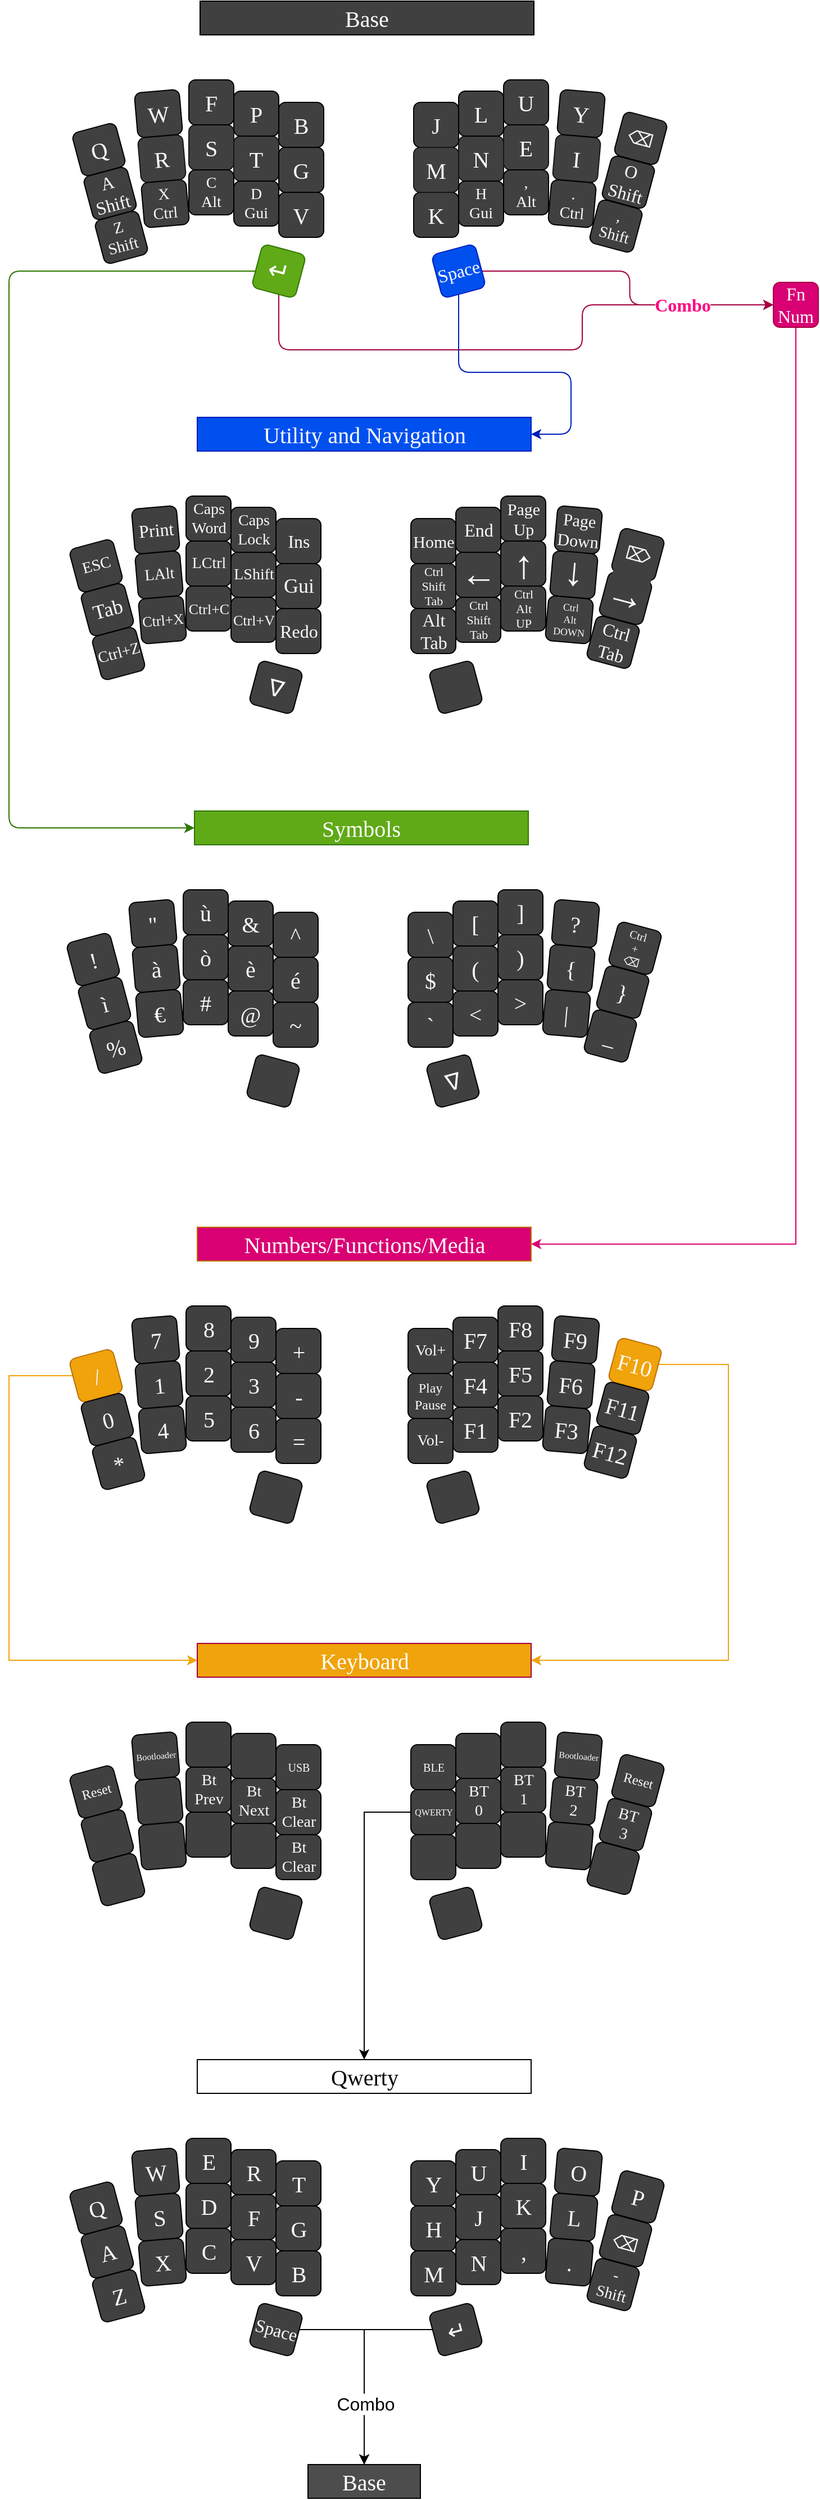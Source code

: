 <mxfile version="20.3.0" type="device"><diagram id="EX9U6J9YtXhR0Z1IHUno" name="Pagina-1"><mxGraphModel dx="1222" dy="2402" grid="1" gridSize="10" guides="1" tooltips="1" connect="1" arrows="1" fold="1" page="1" pageScale="1" pageWidth="827" pageHeight="1169" math="0" shadow="0"><root><mxCell id="0"/><mxCell id="1" parent="0"/><mxCell id="iFBfvALlvyKdv1rGwnyk-2" value="R" style="rounded=1;whiteSpace=wrap;html=1;fontSize=20;fillColor=#404040;fontFamily=Tahoma;fontColor=#FFFFFF;rotation=355;strokeColor=#171717;verticalAlign=middle;" parent="1" vertex="1"><mxGeometry x="196" y="110" width="40" height="40" as="geometry"/></mxCell><mxCell id="iFBfvALlvyKdv1rGwnyk-3" value="Base" style="rounded=0;whiteSpace=wrap;html=1;fontSize=20;fillColor=#404040;glass=0;sketch=0;fontColor=#FFFFFF;fontFamily=Lucida Console;" parent="1" vertex="1"><mxGeometry x="250" y="-10" width="297" height="30" as="geometry"/></mxCell><mxCell id="iFBfvALlvyKdv1rGwnyk-4" value="V" style="rounded=1;whiteSpace=wrap;html=1;fontSize=20;fillColor=#404040;fontFamily=Tahoma;fontColor=#FAFAFA;" parent="1" vertex="1"><mxGeometry x="320" y="160" width="40" height="40" as="geometry"/></mxCell><mxCell id="iFBfvALlvyKdv1rGwnyk-7" value="B" style="rounded=1;whiteSpace=wrap;html=1;fontSize=20;fillColor=#404040;fontFamily=Tahoma;fontColor=#FAFAFA;" parent="1" vertex="1"><mxGeometry x="320" y="80" width="40" height="40" as="geometry"/></mxCell><mxCell id="iFBfvALlvyKdv1rGwnyk-8" value="T" style="rounded=1;whiteSpace=wrap;html=1;fontSize=20;fillColor=#404040;fontFamily=Tahoma;fontColor=#ffffff;strokeColor=#171717;verticalAlign=middle;" parent="1" vertex="1"><mxGeometry x="280" y="110" width="40" height="40" as="geometry"/></mxCell><mxCell id="iFBfvALlvyKdv1rGwnyk-9" value="G" style="rounded=1;whiteSpace=wrap;html=1;fontSize=20;fillColor=#404040;fontFamily=Tahoma;fontColor=#FAFAFA;" parent="1" vertex="1"><mxGeometry x="320" y="120" width="40" height="40" as="geometry"/></mxCell><mxCell id="iFBfvALlvyKdv1rGwnyk-10" value="W" style="rounded=1;whiteSpace=wrap;html=1;fontSize=20;fillColor=#404040;fontFamily=Tahoma;fontColor=#FAFAFA;rotation=-5;" parent="1" vertex="1"><mxGeometry x="193" y="70" width="40" height="40" as="geometry"/></mxCell><mxCell id="iFBfvALlvyKdv1rGwnyk-11" value="S" style="rounded=1;whiteSpace=wrap;html=1;fontSize=20;fillColor=#404040;fontFamily=Tahoma;fontColor=#FFFFFF;strokeColor=#171717;verticalAlign=middle;" parent="1" vertex="1"><mxGeometry x="240" y="100" width="40" height="40" as="geometry"/></mxCell><mxCell id="iFBfvALlvyKdv1rGwnyk-12" value="D&lt;br style=&quot;font-size: 14px;&quot;&gt;Gui" style="rounded=1;whiteSpace=wrap;html=1;fontSize=14;fillColor=#404040;fontFamily=Tahoma;fontColor=#FAFAFA;verticalAlign=bottom;" parent="1" vertex="1"><mxGeometry x="280" y="150" width="40" height="40" as="geometry"/></mxCell><mxCell id="iFBfvALlvyKdv1rGwnyk-13" value="C&lt;br style=&quot;font-size: 14px;&quot;&gt;Alt" style="rounded=1;whiteSpace=wrap;html=1;fontSize=14;fillColor=#404040;fontFamily=Tahoma;fontColor=#FAFAFA;verticalAlign=bottom;" parent="1" vertex="1"><mxGeometry x="240" y="140" width="40" height="40" as="geometry"/></mxCell><mxCell id="iFBfvALlvyKdv1rGwnyk-14" value="X&lt;br style=&quot;font-size: 14px;&quot;&gt;Ctrl" style="rounded=1;whiteSpace=wrap;html=1;fontSize=14;fillColor=#404040;fontFamily=Tahoma;fontColor=#FAFAFA;rotation=355;verticalAlign=bottom;" parent="1" vertex="1"><mxGeometry x="199" y="150" width="40" height="40" as="geometry"/></mxCell><mxCell id="iFBfvALlvyKdv1rGwnyk-15" value="Z&lt;br style=&quot;font-size: 14px;&quot;&gt;Shift" style="rounded=1;whiteSpace=wrap;html=1;fontSize=14;fillColor=#404040;fontFamily=Tahoma;fontColor=#FAFAFA;rotation=345;verticalAlign=bottom;" parent="1" vertex="1"><mxGeometry x="160" y="180" width="40" height="40" as="geometry"/></mxCell><mxCell id="iFBfvALlvyKdv1rGwnyk-16" value="Q" style="rounded=1;whiteSpace=wrap;html=1;fontSize=20;fillColor=#404040;fontFamily=Tahoma;fontColor=#FAFAFA;rotation=345;" parent="1" vertex="1"><mxGeometry x="140" y="102" width="40" height="40" as="geometry"/></mxCell><mxCell id="iFBfvALlvyKdv1rGwnyk-17" value="A&lt;br style=&quot;font-size: 16px;&quot;&gt;Shift" style="rounded=1;whiteSpace=wrap;html=1;fontSize=16;fillColor=#404040;fontFamily=Tahoma;fontColor=#FAFAFA;rotation=345;" parent="1" vertex="1"><mxGeometry x="150" y="141" width="40" height="40" as="geometry"/></mxCell><mxCell id="iFBfvALlvyKdv1rGwnyk-398" value="" style="edgeStyle=orthogonalEdgeStyle;orthogonalLoop=1;jettySize=auto;html=1;fontFamily=Tahoma;fontSize=16;fontColor=#FAFAFA;entryX=0;entryY=0.5;entryDx=0;entryDy=0;fillColor=#60a917;strokeColor=#2D7600;rounded=1;" parent="1" source="iFBfvALlvyKdv1rGwnyk-18" target="iFBfvALlvyKdv1rGwnyk-135" edge="1"><mxGeometry relative="1" as="geometry"><Array as="points"><mxPoint x="80" y="230"/><mxPoint x="80" y="725"/></Array></mxGeometry></mxCell><mxCell id="iFBfvALlvyKdv1rGwnyk-401" style="edgeStyle=orthogonalEdgeStyle;rounded=1;orthogonalLoop=1;jettySize=auto;html=1;fontFamily=Tahoma;fontSize=16;fontColor=#FAFAFA;fillColor=#d80073;strokeColor=#A50040;" parent="1" source="iFBfvALlvyKdv1rGwnyk-18" target="iFBfvALlvyKdv1rGwnyk-400" edge="1"><mxGeometry relative="1" as="geometry"><Array as="points"><mxPoint x="320" y="300"/><mxPoint x="590" y="300"/><mxPoint x="590" y="260"/></Array></mxGeometry></mxCell><mxCell id="iFBfvALlvyKdv1rGwnyk-18" value="&lt;span style=&quot;font-family: &amp;quot;segoe ui emoji&amp;quot;, &amp;quot;apple color emoji&amp;quot;, &amp;quot;noto color emoji&amp;quot;; font-size: 23px;&quot;&gt;↵&lt;/span&gt;" style="rounded=1;whiteSpace=wrap;html=1;fontSize=23;fillColor=#60a917;fontFamily=Tahoma;fontColor=#ffffff;rotation=15;strokeColor=#2D7600;" parent="1" vertex="1"><mxGeometry x="300" y="210" width="40" height="40" as="geometry"/></mxCell><mxCell id="iFBfvALlvyKdv1rGwnyk-19" value="I" style="rounded=1;whiteSpace=wrap;html=1;fontSize=20;fillColor=#404040;fontFamily=Tahoma;fontColor=#ffffff;rotation=5;flipV=0;flipH=0;direction=east;strokeColor=#171717;verticalAlign=middle;" parent="1" vertex="1"><mxGeometry x="565" y="110" width="40" height="40" as="geometry"/></mxCell><mxCell id="iFBfvALlvyKdv1rGwnyk-20" value="K" style="rounded=1;whiteSpace=wrap;html=1;fontSize=20;fillColor=#404040;fontFamily=Tahoma;fontColor=#FAFAFA;flipV=0;flipH=0;direction=east;" parent="1" vertex="1"><mxGeometry x="440" y="160" width="40" height="40" as="geometry"/></mxCell><mxCell id="iFBfvALlvyKdv1rGwnyk-23" value="J" style="rounded=1;whiteSpace=wrap;html=1;fontSize=20;fillColor=#404040;fontFamily=Tahoma;fontColor=#FAFAFA;flipV=0;flipH=0;direction=east;" parent="1" vertex="1"><mxGeometry x="440" y="80" width="40" height="40" as="geometry"/></mxCell><mxCell id="iFBfvALlvyKdv1rGwnyk-24" value="N" style="rounded=1;whiteSpace=wrap;html=1;fontSize=20;fillColor=#404040;fontFamily=Tahoma;fontColor=#ffffff;flipV=0;flipH=0;direction=east;strokeColor=#171717;verticalAlign=middle;" parent="1" vertex="1"><mxGeometry x="480" y="110" width="40" height="40" as="geometry"/></mxCell><mxCell id="iFBfvALlvyKdv1rGwnyk-25" value="M" style="rounded=1;whiteSpace=wrap;html=1;fontSize=20;fillColor=#404040;fontFamily=Tahoma;fontColor=#FAFAFA;flipV=0;flipH=0;direction=east;strokeColor=#171717;" parent="1" vertex="1"><mxGeometry x="440" y="120" width="40" height="40" as="geometry"/></mxCell><mxCell id="iFBfvALlvyKdv1rGwnyk-27" value="E" style="rounded=1;whiteSpace=wrap;html=1;fontSize=20;fillColor=#404040;fontFamily=Tahoma;fontColor=#ffffff;flipV=0;flipH=0;direction=east;strokeColor=#171717;verticalAlign=middle;" parent="1" vertex="1"><mxGeometry x="520" y="100" width="40" height="40" as="geometry"/></mxCell><mxCell id="iFBfvALlvyKdv1rGwnyk-28" value="H&lt;br style=&quot;font-size: 14px;&quot;&gt;Gui" style="rounded=1;whiteSpace=wrap;html=1;fontSize=14;fillColor=#404040;fontFamily=Tahoma;fontColor=#FAFAFA;flipV=0;flipH=0;direction=east;verticalAlign=bottom;" parent="1" vertex="1"><mxGeometry x="480" y="150" width="40" height="40" as="geometry"/></mxCell><mxCell id="iFBfvALlvyKdv1rGwnyk-29" value=",&lt;br style=&quot;font-size: 14px;&quot;&gt;Alt" style="rounded=1;whiteSpace=wrap;html=1;fontSize=14;fillColor=#404040;fontFamily=Tahoma;fontColor=#FAFAFA;flipV=0;flipH=0;direction=east;verticalAlign=bottom;" parent="1" vertex="1"><mxGeometry x="520" y="140" width="40" height="40" as="geometry"/></mxCell><mxCell id="iFBfvALlvyKdv1rGwnyk-30" value=".&lt;br style=&quot;font-size: 14px;&quot;&gt;Ctrl" style="rounded=1;whiteSpace=wrap;html=1;fontSize=14;fillColor=#404040;fontFamily=Tahoma;fontColor=#FAFAFA;rotation=5;flipV=0;flipH=0;direction=east;verticalAlign=bottom;" parent="1" vertex="1"><mxGeometry x="561" y="150" width="40" height="40" as="geometry"/></mxCell><mxCell id="iFBfvALlvyKdv1rGwnyk-31" value="&lt;br style=&quot;font-size: 14px;&quot;&gt;,&lt;br style=&quot;font-size: 14px;&quot;&gt;&lt;font style=&quot;font-size: 14px;&quot;&gt;Shift&lt;/font&gt;" style="rounded=1;whiteSpace=wrap;html=1;fontSize=14;fillColor=#404040;fontFamily=Tahoma;fontColor=#FAFAFA;rotation=15;flipV=0;flipH=0;direction=east;labelPosition=center;verticalLabelPosition=middle;align=center;verticalAlign=bottom;" parent="1" vertex="1"><mxGeometry x="600" y="170" width="40" height="40" as="geometry"/></mxCell><mxCell id="iFBfvALlvyKdv1rGwnyk-32" value="&lt;meta charset=&quot;utf-8&quot; style=&quot;font-size: 16px;&quot;&gt;&lt;span style=&quot;font-family: &amp;quot;segoe ui emoji&amp;quot;, &amp;quot;apple color emoji&amp;quot;, &amp;quot;noto color emoji&amp;quot;; font-size: 16px;&quot;&gt;⌫&lt;/span&gt;" style="rounded=1;whiteSpace=wrap;html=1;fontSize=16;fillColor=#404040;fontFamily=Tahoma;fontColor=#FAFAFA;rotation=15;flipV=0;flipH=0;direction=east;" parent="1" vertex="1"><mxGeometry x="622" y="92" width="40" height="40" as="geometry"/></mxCell><mxCell id="iFBfvALlvyKdv1rGwnyk-33" value="O&lt;br&gt;Shift" style="rounded=1;whiteSpace=wrap;html=1;fontSize=16;fillColor=#404040;fontFamily=Tahoma;fontColor=#FAFAFA;rotation=15;flipV=0;flipH=0;direction=east;" parent="1" vertex="1"><mxGeometry x="611" y="131" width="40" height="40" as="geometry"/></mxCell><mxCell id="iFBfvALlvyKdv1rGwnyk-403" style="edgeStyle=orthogonalEdgeStyle;rounded=1;orthogonalLoop=1;jettySize=auto;html=1;entryX=0;entryY=0.5;entryDx=0;entryDy=0;fontFamily=Tahoma;fontSize=16;fontColor=#FAFAFA;fillColor=#d80073;strokeColor=#A50040;" parent="1" source="iFBfvALlvyKdv1rGwnyk-34" target="iFBfvALlvyKdv1rGwnyk-400" edge="1"><mxGeometry relative="1" as="geometry"/></mxCell><mxCell id="iFBfvALlvyKdv1rGwnyk-407" value="Combo" style="edgeLabel;html=1;align=center;verticalAlign=middle;resizable=0;points=[];fontSize=16;fontFamily=Tahoma;fontColor=#FF0080;fontStyle=1" parent="iFBfvALlvyKdv1rGwnyk-403" vertex="1" connectable="0"><mxGeometry x="0.331" y="1" relative="1" as="geometry"><mxPoint x="16" y="1" as="offset"/></mxGeometry></mxCell><mxCell id="iFBfvALlvyKdv1rGwnyk-404" style="edgeStyle=orthogonalEdgeStyle;rounded=1;orthogonalLoop=1;jettySize=auto;html=1;fontFamily=Tahoma;fontSize=16;fontColor=#FAFAFA;entryX=1;entryY=0.5;entryDx=0;entryDy=0;fillColor=#0050ef;strokeColor=#001DBC;" parent="1" source="iFBfvALlvyKdv1rGwnyk-34" target="iFBfvALlvyKdv1rGwnyk-36" edge="1"><mxGeometry relative="1" as="geometry"><mxPoint x="560" y="350" as="targetPoint"/><Array as="points"><mxPoint x="480" y="320"/><mxPoint x="580" y="320"/><mxPoint x="580" y="375"/></Array></mxGeometry></mxCell><mxCell id="iFBfvALlvyKdv1rGwnyk-34" value="Space" style="rounded=1;whiteSpace=wrap;html=1;fontSize=16;fillColor=#0050ef;fontFamily=Tahoma;fontColor=#ffffff;rotation=345;flipV=0;flipH=0;direction=east;strokeColor=#001DBC;" parent="1" vertex="1"><mxGeometry x="460" y="210" width="40" height="40" as="geometry"/></mxCell><mxCell id="iFBfvALlvyKdv1rGwnyk-35" value="LAlt" style="rounded=1;whiteSpace=wrap;html=1;fontSize=14;fillColor=#404040;fontFamily=Tahoma;fontColor=#FAFAFA;rotation=355;" parent="1" vertex="1"><mxGeometry x="193.5" y="480" width="40" height="40" as="geometry"/></mxCell><mxCell id="iFBfvALlvyKdv1rGwnyk-36" value="Utility and Navigation" style="rounded=0;whiteSpace=wrap;html=1;fontSize=20;fillColor=#0050ef;glass=0;sketch=0;fontFamily=Lucida Console;strokeColor=#001DBC;fontColor=#ffffff;" parent="1" vertex="1"><mxGeometry x="247.5" y="360" width="297" height="30" as="geometry"/></mxCell><mxCell id="iFBfvALlvyKdv1rGwnyk-37" value="&lt;span style=&quot;color: rgb(250, 250, 250); font-family: Tahoma; font-size: 16px; font-style: normal; font-variant-ligatures: normal; font-variant-caps: normal; font-weight: 400; letter-spacing: normal; orphans: 2; text-align: center; text-indent: 0px; text-transform: none; widows: 2; word-spacing: 0px; -webkit-text-stroke-width: 0px; background-color: rgb(64, 64, 64); text-decoration-thickness: initial; text-decoration-style: initial; text-decoration-color: initial; float: none; display: inline !important;&quot;&gt;Redo&lt;/span&gt;" style="rounded=1;whiteSpace=wrap;html=1;fontSize=16;fillColor=#404040;fontFamily=Tahoma;fontColor=#FAFAFA;" parent="1" vertex="1"><mxGeometry x="317.5" y="530" width="40" height="40" as="geometry"/></mxCell><mxCell id="iFBfvALlvyKdv1rGwnyk-38" value="Caps&lt;br style=&quot;font-size: 14px;&quot;&gt;Word" style="rounded=1;whiteSpace=wrap;html=1;fontSize=14;fillColor=#404040;fontFamily=Tahoma;fontColor=#FAFAFA;" parent="1" vertex="1"><mxGeometry x="237.5" y="430" width="40" height="40" as="geometry"/></mxCell><mxCell id="iFBfvALlvyKdv1rGwnyk-39" value="&lt;span style=&quot;color: rgb(250, 250, 250); font-family: Tahoma; font-size: 14px; font-style: normal; font-variant-ligatures: normal; font-variant-caps: normal; font-weight: 400; letter-spacing: normal; orphans: 2; text-align: center; text-indent: 0px; text-transform: none; widows: 2; word-spacing: 0px; -webkit-text-stroke-width: 0px; background-color: rgb(64, 64, 64); text-decoration-thickness: initial; text-decoration-style: initial; text-decoration-color: initial; float: none; display: inline !important;&quot;&gt;Caps&lt;br style=&quot;font-size: 14px;&quot;&gt;Lock&lt;br style=&quot;font-size: 14px;&quot;&gt;&lt;/span&gt;" style="rounded=1;whiteSpace=wrap;html=1;fontSize=14;fillColor=#404040;fontFamily=Tahoma;fontColor=#FAFAFA;" parent="1" vertex="1"><mxGeometry x="277.5" y="440" width="40" height="40" as="geometry"/></mxCell><mxCell id="iFBfvALlvyKdv1rGwnyk-40" value="&lt;span style=&quot;color: rgb(250, 250, 250); font-family: Tahoma; font-size: 16px; font-style: normal; font-variant-ligatures: normal; font-variant-caps: normal; font-weight: 400; letter-spacing: normal; orphans: 2; text-align: center; text-indent: 0px; text-transform: none; widows: 2; word-spacing: 0px; -webkit-text-stroke-width: 0px; background-color: rgb(64, 64, 64); text-decoration-thickness: initial; text-decoration-style: initial; text-decoration-color: initial; float: none; display: inline !important;&quot;&gt;Ins&lt;/span&gt;" style="rounded=1;whiteSpace=wrap;html=1;fontSize=16;fillColor=#404040;fontFamily=Tahoma;fontColor=#FAFAFA;" parent="1" vertex="1"><mxGeometry x="317.5" y="450" width="40" height="40" as="geometry"/></mxCell><mxCell id="iFBfvALlvyKdv1rGwnyk-41" value="LShift" style="rounded=1;whiteSpace=wrap;html=1;fontSize=14;fillColor=#404040;fontFamily=Tahoma;fontColor=#FAFAFA;" parent="1" vertex="1"><mxGeometry x="277.5" y="480" width="40" height="40" as="geometry"/></mxCell><mxCell id="iFBfvALlvyKdv1rGwnyk-42" value="Gui" style="rounded=1;whiteSpace=wrap;html=1;fontSize=18;fillColor=#404040;fontFamily=Tahoma;fontColor=#FAFAFA;" parent="1" vertex="1"><mxGeometry x="317.5" y="490" width="40" height="40" as="geometry"/></mxCell><mxCell id="iFBfvALlvyKdv1rGwnyk-43" value="&lt;span style=&quot;color: rgb(250, 250, 250); font-family: Tahoma; font-size: 16px; font-style: normal; font-variant-ligatures: normal; font-variant-caps: normal; font-weight: 400; letter-spacing: normal; orphans: 2; text-align: center; text-indent: 0px; text-transform: none; widows: 2; word-spacing: 0px; -webkit-text-stroke-width: 0px; background-color: rgb(64, 64, 64); text-decoration-thickness: initial; text-decoration-style: initial; text-decoration-color: initial; float: none; display: inline !important;&quot;&gt;Print&lt;/span&gt;" style="rounded=1;whiteSpace=wrap;html=1;fontSize=16;fillColor=#404040;fontFamily=Tahoma;fontColor=#FAFAFA;rotation=-5;" parent="1" vertex="1"><mxGeometry x="190.5" y="440" width="40" height="40" as="geometry"/></mxCell><mxCell id="iFBfvALlvyKdv1rGwnyk-44" value="LCtrl" style="rounded=1;whiteSpace=wrap;html=1;fontSize=14;fillColor=#404040;fontFamily=Tahoma;fontColor=#FAFAFA;" parent="1" vertex="1"><mxGeometry x="237.5" y="470" width="40" height="40" as="geometry"/></mxCell><mxCell id="iFBfvALlvyKdv1rGwnyk-45" value="&lt;span style=&quot;color: rgb(250, 250, 250); font-family: Tahoma; font-size: 13px; font-style: normal; font-variant-ligatures: normal; font-variant-caps: normal; font-weight: 400; letter-spacing: normal; orphans: 2; text-align: center; text-indent: 0px; text-transform: none; widows: 2; word-spacing: 0px; -webkit-text-stroke-width: 0px; background-color: rgb(64, 64, 64); text-decoration-thickness: initial; text-decoration-style: initial; text-decoration-color: initial; float: none; display: inline !important;&quot;&gt;Ctrl+V&lt;/span&gt;" style="rounded=1;whiteSpace=wrap;html=1;fontSize=13;fillColor=#404040;fontFamily=Tahoma;fontColor=#FAFAFA;" parent="1" vertex="1"><mxGeometry x="277.5" y="520" width="40" height="40" as="geometry"/></mxCell><mxCell id="iFBfvALlvyKdv1rGwnyk-46" value="&lt;span style=&quot;color: rgb(250, 250, 250); font-family: Tahoma; font-size: 13px; font-style: normal; font-variant-ligatures: normal; font-variant-caps: normal; font-weight: 400; letter-spacing: normal; orphans: 2; text-align: center; text-indent: 0px; text-transform: none; widows: 2; word-spacing: 0px; -webkit-text-stroke-width: 0px; background-color: rgb(64, 64, 64); text-decoration-thickness: initial; text-decoration-style: initial; text-decoration-color: initial; float: none; display: inline !important;&quot;&gt;Ctrl+C&lt;br style=&quot;font-size: 13px;&quot;&gt;&lt;/span&gt;" style="rounded=1;whiteSpace=wrap;html=1;fontSize=13;fillColor=#404040;fontFamily=Tahoma;fontColor=#FAFAFA;" parent="1" vertex="1"><mxGeometry x="237.5" y="510" width="40" height="40" as="geometry"/></mxCell><mxCell id="iFBfvALlvyKdv1rGwnyk-47" value="&lt;span style=&quot;color: rgb(250, 250, 250); font-family: Tahoma; font-size: 13px; font-style: normal; font-variant-ligatures: normal; font-variant-caps: normal; font-weight: 400; letter-spacing: normal; orphans: 2; text-align: center; text-indent: 0px; text-transform: none; widows: 2; word-spacing: 0px; -webkit-text-stroke-width: 0px; background-color: rgb(64, 64, 64); text-decoration-thickness: initial; text-decoration-style: initial; text-decoration-color: initial; float: none; display: inline !important;&quot;&gt;Ctrl+X&lt;br style=&quot;font-size: 13px;&quot;&gt;&lt;/span&gt;" style="rounded=1;whiteSpace=wrap;html=1;fontSize=13;fillColor=#404040;fontFamily=Tahoma;fontColor=#FAFAFA;rotation=355;" parent="1" vertex="1"><mxGeometry x="196.5" y="520" width="40" height="40" as="geometry"/></mxCell><mxCell id="iFBfvALlvyKdv1rGwnyk-48" value="&lt;span style=&quot;font-size: 14px;&quot;&gt;Ctrl+Z&lt;br style=&quot;font-size: 14px;&quot;&gt;&lt;/span&gt;" style="rounded=1;whiteSpace=wrap;html=1;fontSize=14;fillColor=#404040;fontFamily=Tahoma;fontColor=#FAFAFA;rotation=345;" parent="1" vertex="1"><mxGeometry x="157.5" y="550" width="40" height="40" as="geometry"/></mxCell><mxCell id="iFBfvALlvyKdv1rGwnyk-49" value="ESC" style="rounded=1;whiteSpace=wrap;html=1;fontSize=14;fillColor=#404040;fontFamily=Tahoma;fontColor=#FAFAFA;rotation=345;" parent="1" vertex="1"><mxGeometry x="137.5" y="472" width="40" height="40" as="geometry"/></mxCell><mxCell id="iFBfvALlvyKdv1rGwnyk-50" value="Tab" style="rounded=1;whiteSpace=wrap;html=1;fontSize=18;fillColor=#404040;fontFamily=Tahoma;fontColor=#FAFAFA;rotation=345;" parent="1" vertex="1"><mxGeometry x="147.5" y="511" width="40" height="40" as="geometry"/></mxCell><mxCell id="iFBfvALlvyKdv1rGwnyk-51" value="&lt;span style=&quot;color: rgb(250, 250, 250); font-family: Tahoma; font-size: 20px; font-style: normal; font-variant-ligatures: normal; font-variant-caps: normal; font-weight: 400; letter-spacing: normal; orphans: 2; text-align: center; text-indent: 0px; text-transform: none; widows: 2; word-spacing: 0px; -webkit-text-stroke-width: 0px; background-color: rgb(64, 64, 64); text-decoration-thickness: initial; text-decoration-style: initial; text-decoration-color: initial; float: none; display: inline !important;&quot;&gt;ᐁ&lt;/span&gt;" style="rounded=1;whiteSpace=wrap;html=1;fontSize=20;fillColor=#404040;fontFamily=Tahoma;fontColor=#FAFAFA;rotation=15;" parent="1" vertex="1"><mxGeometry x="297.5" y="580" width="40" height="40" as="geometry"/></mxCell><mxCell id="iFBfvALlvyKdv1rGwnyk-52" value="&lt;span style=&quot;color: rgb(250, 250, 250); font-family: sans-serif; font-size: 35px; font-style: normal; font-variant-ligatures: normal; font-variant-caps: normal; font-weight: 400; letter-spacing: normal; orphans: 2; text-align: center; text-indent: 0px; text-transform: none; widows: 2; word-spacing: 0px; -webkit-text-stroke-width: 0px; background-color: rgb(64, 64, 64); text-decoration-thickness: initial; text-decoration-style: initial; text-decoration-color: initial; float: none; display: inline !important;&quot;&gt;↓&lt;/span&gt;" style="rounded=1;whiteSpace=wrap;html=1;fontSize=14;fillColor=#404040;fontFamily=Tahoma;fontColor=#FAFAFA;rotation=5;flipV=0;flipH=0;direction=east;verticalAlign=bottom;" parent="1" vertex="1"><mxGeometry x="562.5" y="480" width="40" height="40" as="geometry"/></mxCell><mxCell id="iFBfvALlvyKdv1rGwnyk-53" value="&lt;span style=&quot;color: rgb(250, 250, 250); font-family: Tahoma; font-size: 16px; font-style: normal; font-variant-ligatures: normal; font-variant-caps: normal; font-weight: 400; letter-spacing: normal; orphans: 2; text-align: center; text-indent: 0px; text-transform: none; widows: 2; word-spacing: 0px; -webkit-text-stroke-width: 0px; background-color: rgb(64, 64, 64); text-decoration-thickness: initial; text-decoration-style: initial; text-decoration-color: initial; float: none; display: inline !important;&quot;&gt;Alt&lt;br style=&quot;font-size: 16px;&quot;&gt;Tab&lt;br style=&quot;font-size: 16px;&quot;&gt;&lt;/span&gt;" style="rounded=1;whiteSpace=wrap;html=1;fontSize=16;fillColor=#404040;fontFamily=Tahoma;fontColor=#FAFAFA;flipV=0;flipH=0;direction=east;" parent="1" vertex="1"><mxGeometry x="437.5" y="530" width="40" height="40" as="geometry"/></mxCell><mxCell id="iFBfvALlvyKdv1rGwnyk-54" value="&lt;span style=&quot;color: rgb(250, 250, 250); font-family: Tahoma; font-size: 15px; font-style: normal; font-variant-ligatures: normal; font-variant-caps: normal; font-weight: 400; letter-spacing: normal; orphans: 2; text-align: center; text-indent: 0px; text-transform: none; widows: 2; word-spacing: 0px; -webkit-text-stroke-width: 0px; background-color: rgb(64, 64, 64); text-decoration-thickness: initial; text-decoration-style: initial; text-decoration-color: initial; float: none; display: inline !important;&quot;&gt;Page&lt;br style=&quot;font-size: 15px;&quot;&gt;Up&lt;br style=&quot;font-size: 15px;&quot;&gt;&lt;/span&gt;" style="rounded=1;whiteSpace=wrap;html=1;fontSize=15;fillColor=#404040;fontFamily=Tahoma;fontColor=#FAFAFA;flipV=0;flipH=0;direction=east;" parent="1" vertex="1"><mxGeometry x="517.5" y="430" width="40" height="40" as="geometry"/></mxCell><mxCell id="iFBfvALlvyKdv1rGwnyk-55" value="&lt;span style=&quot;color: rgb(250, 250, 250); font-family: Tahoma; font-size: 16px; font-style: normal; font-variant-ligatures: normal; font-variant-caps: normal; font-weight: 400; letter-spacing: normal; orphans: 2; text-align: center; text-indent: 0px; text-transform: none; widows: 2; word-spacing: 0px; -webkit-text-stroke-width: 0px; background-color: rgb(64, 64, 64); text-decoration-thickness: initial; text-decoration-style: initial; text-decoration-color: initial; float: none; display: inline !important;&quot;&gt;End&lt;/span&gt;" style="rounded=1;whiteSpace=wrap;html=1;fontSize=16;fillColor=#404040;fontFamily=Tahoma;fontColor=#FAFAFA;flipV=0;flipH=0;direction=east;" parent="1" vertex="1"><mxGeometry x="477.5" y="440" width="40" height="40" as="geometry"/></mxCell><mxCell id="iFBfvALlvyKdv1rGwnyk-56" value="&lt;span style=&quot;color: rgb(250, 250, 250); font-family: Tahoma; font-size: 15px; font-style: normal; font-variant-ligatures: normal; font-variant-caps: normal; font-weight: 400; letter-spacing: normal; orphans: 2; text-align: center; text-indent: 0px; text-transform: none; widows: 2; word-spacing: 0px; -webkit-text-stroke-width: 0px; background-color: rgb(64, 64, 64); text-decoration-thickness: initial; text-decoration-style: initial; text-decoration-color: initial; float: none; display: inline !important;&quot;&gt;Home&lt;/span&gt;" style="rounded=1;whiteSpace=wrap;html=1;fontSize=15;fillColor=#404040;fontFamily=Tahoma;fontColor=#FAFAFA;flipV=0;flipH=0;direction=east;" parent="1" vertex="1"><mxGeometry x="437.5" y="450" width="40" height="40" as="geometry"/></mxCell><mxCell id="iFBfvALlvyKdv1rGwnyk-57" value="&lt;span style=&quot;color: rgb(250, 250, 250); font-family: sans-serif; font-size: 32px; font-style: normal; font-variant-ligatures: normal; font-variant-caps: normal; font-weight: 400; letter-spacing: normal; orphans: 2; text-align: center; text-indent: 0px; text-transform: none; widows: 2; word-spacing: 0px; -webkit-text-stroke-width: 0px; background-color: rgb(64, 64, 64); text-decoration-thickness: initial; text-decoration-style: initial; text-decoration-color: initial; float: none; display: inline !important;&quot;&gt;←&lt;/span&gt;" style="rounded=1;whiteSpace=wrap;html=1;fontSize=32;fillColor=#404040;fontFamily=Tahoma;fontColor=#FAFAFA;flipV=0;flipH=0;direction=east;verticalAlign=bottom;" parent="1" vertex="1"><mxGeometry x="477.5" y="480" width="40" height="40" as="geometry"/></mxCell><mxCell id="iFBfvALlvyKdv1rGwnyk-58" value="&lt;span style=&quot;color: rgb(250, 250, 250); font-family: Tahoma; font-size: 11px; font-style: normal; font-variant-ligatures: normal; font-variant-caps: normal; font-weight: 400; letter-spacing: normal; orphans: 2; text-align: center; text-indent: 0px; text-transform: none; widows: 2; word-spacing: 0px; -webkit-text-stroke-width: 0px; background-color: rgb(64, 64, 64); text-decoration-thickness: initial; text-decoration-style: initial; text-decoration-color: initial; float: none; display: inline !important;&quot;&gt;Ctrl&lt;br style=&quot;font-size: 11px;&quot;&gt;Shift&lt;br style=&quot;font-size: 11px;&quot;&gt;Tab&lt;br style=&quot;font-size: 11px;&quot;&gt;&lt;/span&gt;" style="rounded=1;whiteSpace=wrap;html=1;fontSize=11;fillColor=#404040;fontFamily=Tahoma;fontColor=#FAFAFA;flipV=0;flipH=0;direction=east;verticalAlign=middle;" parent="1" vertex="1"><mxGeometry x="437.5" y="490" width="40" height="40" as="geometry"/></mxCell><mxCell id="iFBfvALlvyKdv1rGwnyk-59" value="&lt;span style=&quot;color: rgb(250, 250, 250); font-family: Tahoma; font-size: 15px; font-style: normal; font-variant-ligatures: normal; font-variant-caps: normal; font-weight: 400; letter-spacing: normal; orphans: 2; text-align: center; text-indent: 0px; text-transform: none; widows: 2; word-spacing: 0px; -webkit-text-stroke-width: 0px; background-color: rgb(64, 64, 64); text-decoration-thickness: initial; text-decoration-style: initial; text-decoration-color: initial; float: none; display: inline !important;&quot;&gt;Page&lt;br style=&quot;font-size: 15px;&quot;&gt;Down&lt;br style=&quot;font-size: 15px;&quot;&gt;&lt;/span&gt;" style="rounded=1;whiteSpace=wrap;html=1;fontSize=15;fillColor=#404040;fontFamily=Tahoma;fontColor=#FAFAFA;rotation=5;flipV=0;flipH=0;direction=east;" parent="1" vertex="1"><mxGeometry x="566.5" y="440" width="40" height="40" as="geometry"/></mxCell><mxCell id="iFBfvALlvyKdv1rGwnyk-60" value="&lt;span style=&quot;color: rgb(250, 250, 250); font-family: sans-serif; font-size: 35px; font-style: normal; font-variant-ligatures: normal; font-variant-caps: normal; font-weight: 400; letter-spacing: normal; orphans: 2; text-align: center; text-indent: 0px; text-transform: none; widows: 2; word-spacing: 0px; -webkit-text-stroke-width: 0px; background-color: rgb(64, 64, 64); text-decoration-thickness: initial; text-decoration-style: initial; text-decoration-color: initial; float: none; display: inline !important;&quot;&gt;↑&lt;/span&gt;" style="rounded=1;whiteSpace=wrap;html=1;fontSize=14;fillColor=#404040;fontFamily=Tahoma;fontColor=#FAFAFA;flipV=0;flipH=0;direction=east;" parent="1" vertex="1"><mxGeometry x="517.5" y="470" width="40" height="40" as="geometry"/></mxCell><mxCell id="iFBfvALlvyKdv1rGwnyk-61" value="&lt;span style=&quot;background-color: rgb(64, 64, 64); font-size: 11px;&quot;&gt;Ctrl&lt;br style=&quot;font-size: 11px;&quot;&gt;Shift&lt;br style=&quot;font-size: 11px;&quot;&gt;Tab&lt;br style=&quot;font-size: 11px;&quot;&gt;&lt;/span&gt;" style="rounded=1;whiteSpace=wrap;html=1;fontSize=11;fillColor=#404040;fontFamily=Tahoma;fontColor=#FAFAFA;flipV=0;flipH=0;direction=east;" parent="1" vertex="1"><mxGeometry x="477.5" y="520" width="40" height="40" as="geometry"/></mxCell><mxCell id="iFBfvALlvyKdv1rGwnyk-62" value="&lt;span style=&quot;color: rgb(250, 250, 250); font-family: Tahoma; font-size: 11px; font-style: normal; font-variant-ligatures: normal; font-variant-caps: normal; font-weight: 400; letter-spacing: normal; orphans: 2; text-align: center; text-indent: 0px; text-transform: none; widows: 2; word-spacing: 0px; -webkit-text-stroke-width: 0px; background-color: rgb(64, 64, 64); text-decoration-thickness: initial; text-decoration-style: initial; text-decoration-color: initial; float: none; display: inline !important;&quot;&gt;Ctrl&lt;br style=&quot;font-size: 11px;&quot;&gt;Alt&lt;br style=&quot;font-size: 11px;&quot;&gt;UP&lt;br style=&quot;font-size: 11px;&quot;&gt;&lt;/span&gt;" style="rounded=1;whiteSpace=wrap;html=1;fontSize=11;fillColor=#404040;fontFamily=Tahoma;fontColor=#FAFAFA;flipV=0;flipH=0;direction=east;" parent="1" vertex="1"><mxGeometry x="517.5" y="510" width="40" height="40" as="geometry"/></mxCell><mxCell id="iFBfvALlvyKdv1rGwnyk-63" value="&lt;span style=&quot;color: rgb(250, 250, 250); font-family: Tahoma; font-size: 9px; font-style: normal; font-variant-ligatures: normal; font-variant-caps: normal; font-weight: 400; letter-spacing: normal; orphans: 2; text-align: center; text-indent: 0px; text-transform: none; widows: 2; word-spacing: 0px; -webkit-text-stroke-width: 0px; background-color: rgb(64, 64, 64); text-decoration-thickness: initial; text-decoration-style: initial; text-decoration-color: initial; float: none; display: inline !important;&quot;&gt;Ctrl&lt;br style=&quot;font-size: 9px;&quot;&gt;Alt&lt;br style=&quot;font-size: 9px;&quot;&gt;DOWN&lt;br style=&quot;font-size: 9px;&quot;&gt;&lt;/span&gt;" style="rounded=1;whiteSpace=wrap;html=1;fontSize=9;fillColor=#404040;fontFamily=Tahoma;fontColor=#FAFAFA;rotation=5;flipV=0;flipH=0;direction=east;" parent="1" vertex="1"><mxGeometry x="558.5" y="520" width="40" height="40" as="geometry"/></mxCell><mxCell id="iFBfvALlvyKdv1rGwnyk-64" value="Ctrl&lt;br style=&quot;font-size: 16px;&quot;&gt;Tab" style="rounded=1;whiteSpace=wrap;html=1;fontSize=16;fillColor=#404040;fontFamily=Tahoma;fontColor=#FAFAFA;rotation=15;flipV=0;flipH=0;direction=east;" parent="1" vertex="1"><mxGeometry x="597.5" y="540" width="40" height="40" as="geometry"/></mxCell><mxCell id="iFBfvALlvyKdv1rGwnyk-65" value="&lt;span style=&quot;font-family: &amp;quot;segoe ui emoji&amp;quot;, &amp;quot;apple color emoji&amp;quot;, &amp;quot;noto color emoji&amp;quot;; font-size: 16px;&quot;&gt;⌦&lt;/span&gt;" style="rounded=1;whiteSpace=wrap;html=1;fontSize=16;fillColor=#404040;fontFamily=Tahoma;fontColor=#FAFAFA;rotation=15;flipV=0;flipH=0;direction=east;" parent="1" vertex="1"><mxGeometry x="619.5" y="462" width="40" height="40" as="geometry"/></mxCell><mxCell id="iFBfvALlvyKdv1rGwnyk-66" value="&lt;span style=&quot;color: rgb(250, 250, 250); font-family: sans-serif; font-size: 35px; font-style: normal; font-variant-ligatures: normal; font-variant-caps: normal; font-weight: 400; letter-spacing: normal; orphans: 2; text-align: center; text-indent: 0px; text-transform: none; widows: 2; word-spacing: 0px; -webkit-text-stroke-width: 0px; background-color: rgb(64, 64, 64); text-decoration-thickness: initial; text-decoration-style: initial; text-decoration-color: initial; float: none; display: inline !important;&quot;&gt;→&lt;/span&gt;" style="rounded=1;whiteSpace=wrap;html=1;fontSize=14;fillColor=#404040;fontFamily=Tahoma;fontColor=#FAFAFA;rotation=15;flipV=0;flipH=0;direction=east;verticalAlign=bottom;" parent="1" vertex="1"><mxGeometry x="608.5" y="501" width="40" height="40" as="geometry"/></mxCell><mxCell id="iFBfvALlvyKdv1rGwnyk-67" value="" style="rounded=1;whiteSpace=wrap;html=1;fontSize=20;fillColor=#404040;fontFamily=Tahoma;fontColor=#FAFAFA;rotation=345;flipV=0;flipH=0;direction=east;" parent="1" vertex="1"><mxGeometry x="457.5" y="580" width="40" height="40" as="geometry"/></mxCell><mxCell id="iFBfvALlvyKdv1rGwnyk-134" value="à" style="rounded=1;whiteSpace=wrap;html=1;fontSize=20;fillColor=#404040;fontFamily=Tahoma;fontColor=#FAFAFA;rotation=355;" parent="1" vertex="1"><mxGeometry x="191" y="830" width="40" height="40" as="geometry"/></mxCell><mxCell id="iFBfvALlvyKdv1rGwnyk-135" value="Symbols" style="rounded=0;whiteSpace=wrap;html=1;fontSize=20;fillColor=#60a917;glass=0;sketch=0;fontFamily=Lucida Console;strokeColor=#2D7600;fontColor=#ffffff;" parent="1" vertex="1"><mxGeometry x="245" y="710" width="297" height="30" as="geometry"/></mxCell><mxCell id="iFBfvALlvyKdv1rGwnyk-136" value="&lt;span style=&quot;background-color: rgb(64, 64, 64);&quot;&gt;~&lt;/span&gt;" style="rounded=1;whiteSpace=wrap;html=1;fontSize=20;fillColor=#404040;fontFamily=Tahoma;fontColor=#FAFAFA;" parent="1" vertex="1"><mxGeometry x="315" y="880" width="40" height="40" as="geometry"/></mxCell><mxCell id="iFBfvALlvyKdv1rGwnyk-137" value="ù" style="rounded=1;whiteSpace=wrap;html=1;fontSize=20;fillColor=#404040;fontFamily=Tahoma;fontColor=#FAFAFA;" parent="1" vertex="1"><mxGeometry x="235" y="780" width="40" height="40" as="geometry"/></mxCell><mxCell id="iFBfvALlvyKdv1rGwnyk-138" value="&lt;span style=&quot;background-color: rgb(64, 64, 64);&quot;&gt;&amp;amp;&lt;/span&gt;" style="rounded=1;whiteSpace=wrap;html=1;fontSize=20;fillColor=#404040;fontFamily=Tahoma;fontColor=#FAFAFA;" parent="1" vertex="1"><mxGeometry x="275" y="790" width="40" height="40" as="geometry"/></mxCell><mxCell id="iFBfvALlvyKdv1rGwnyk-139" value="&lt;span style=&quot;background-color: rgb(64, 64, 64);&quot;&gt;^&lt;/span&gt;" style="rounded=1;whiteSpace=wrap;html=1;fontSize=20;fillColor=#404040;fontFamily=Tahoma;fontColor=#FAFAFA;" parent="1" vertex="1"><mxGeometry x="315" y="800" width="40" height="40" as="geometry"/></mxCell><mxCell id="iFBfvALlvyKdv1rGwnyk-140" value="è" style="rounded=1;whiteSpace=wrap;html=1;fontSize=20;fillColor=#404040;fontFamily=Tahoma;fontColor=#FAFAFA;" parent="1" vertex="1"><mxGeometry x="275" y="830" width="40" height="40" as="geometry"/></mxCell><mxCell id="iFBfvALlvyKdv1rGwnyk-141" value="é" style="rounded=1;whiteSpace=wrap;html=1;fontSize=20;fillColor=#404040;fontFamily=Tahoma;fontColor=#FAFAFA;" parent="1" vertex="1"><mxGeometry x="315" y="840" width="40" height="40" as="geometry"/></mxCell><mxCell id="iFBfvALlvyKdv1rGwnyk-142" value="&quot;" style="rounded=1;whiteSpace=wrap;html=1;fontSize=20;fillColor=#404040;fontFamily=Tahoma;fontColor=#FAFAFA;rotation=-5;" parent="1" vertex="1"><mxGeometry x="188" y="790" width="40" height="40" as="geometry"/></mxCell><mxCell id="iFBfvALlvyKdv1rGwnyk-143" value="ò" style="rounded=1;whiteSpace=wrap;html=1;fontSize=20;fillColor=#404040;fontFamily=Tahoma;fontColor=#FAFAFA;" parent="1" vertex="1"><mxGeometry x="235" y="820" width="40" height="40" as="geometry"/></mxCell><mxCell id="iFBfvALlvyKdv1rGwnyk-144" value="&lt;span style=&quot;background-color: rgb(64, 64, 64);&quot;&gt;@&lt;/span&gt;" style="rounded=1;whiteSpace=wrap;html=1;fontSize=20;fillColor=#404040;fontFamily=Tahoma;fontColor=#FAFAFA;" parent="1" vertex="1"><mxGeometry x="275" y="870" width="40" height="40" as="geometry"/></mxCell><mxCell id="iFBfvALlvyKdv1rGwnyk-145" value="&lt;span style=&quot;color: rgb(250, 250, 250); font-family: Tahoma; font-size: 20px; font-style: normal; font-variant-ligatures: normal; font-variant-caps: normal; font-weight: 400; letter-spacing: normal; orphans: 2; text-align: center; text-indent: 0px; text-transform: none; widows: 2; word-spacing: 0px; -webkit-text-stroke-width: 0px; background-color: rgb(64, 64, 64); text-decoration-thickness: initial; text-decoration-style: initial; text-decoration-color: initial; float: none; display: inline !important;&quot;&gt;#&lt;/span&gt;" style="rounded=1;whiteSpace=wrap;html=1;fontSize=20;fillColor=#404040;fontFamily=Tahoma;fontColor=#FAFAFA;" parent="1" vertex="1"><mxGeometry x="235" y="860" width="40" height="40" as="geometry"/></mxCell><mxCell id="iFBfvALlvyKdv1rGwnyk-146" value="€" style="rounded=1;whiteSpace=wrap;html=1;fontSize=20;fillColor=#404040;fontFamily=Tahoma;fontColor=#FAFAFA;rotation=355;" parent="1" vertex="1"><mxGeometry x="194" y="870" width="40" height="40" as="geometry"/></mxCell><mxCell id="iFBfvALlvyKdv1rGwnyk-147" value="&lt;span style=&quot;color: rgb(250, 250, 250); font-family: Tahoma; font-size: 20px; font-style: normal; font-variant-ligatures: normal; font-variant-caps: normal; font-weight: 400; letter-spacing: normal; orphans: 2; text-align: center; text-indent: 0px; text-transform: none; widows: 2; word-spacing: 0px; -webkit-text-stroke-width: 0px; background-color: rgb(64, 64, 64); text-decoration-thickness: initial; text-decoration-style: initial; text-decoration-color: initial; float: none; display: inline !important;&quot;&gt;%&lt;/span&gt;" style="rounded=1;whiteSpace=wrap;html=1;fontSize=20;fillColor=#404040;fontFamily=Tahoma;fontColor=#FAFAFA;rotation=345;" parent="1" vertex="1"><mxGeometry x="155" y="900" width="40" height="40" as="geometry"/></mxCell><mxCell id="iFBfvALlvyKdv1rGwnyk-148" value="!" style="rounded=1;whiteSpace=wrap;html=1;fontSize=20;fillColor=#404040;fontFamily=Tahoma;fontColor=#FAFAFA;rotation=345;" parent="1" vertex="1"><mxGeometry x="135" y="822" width="40" height="40" as="geometry"/></mxCell><mxCell id="iFBfvALlvyKdv1rGwnyk-149" value="ì" style="rounded=1;whiteSpace=wrap;html=1;fontSize=20;fillColor=#404040;fontFamily=Tahoma;fontColor=#FAFAFA;rotation=345;" parent="1" vertex="1"><mxGeometry x="145" y="861" width="40" height="40" as="geometry"/></mxCell><mxCell id="iFBfvALlvyKdv1rGwnyk-150" value="" style="rounded=1;whiteSpace=wrap;html=1;fontSize=20;fillColor=#404040;fontFamily=Tahoma;fontColor=#FAFAFA;rotation=15;" parent="1" vertex="1"><mxGeometry x="295" y="930" width="40" height="40" as="geometry"/></mxCell><mxCell id="iFBfvALlvyKdv1rGwnyk-151" value="{" style="rounded=1;whiteSpace=wrap;html=1;fontSize=20;fillColor=#404040;fontFamily=Tahoma;fontColor=#FAFAFA;rotation=5;flipV=0;flipH=0;direction=east;" parent="1" vertex="1"><mxGeometry x="560" y="830" width="40" height="40" as="geometry"/></mxCell><mxCell id="iFBfvALlvyKdv1rGwnyk-152" value="&lt;span style=&quot;background-color: rgb(64, 64, 64);&quot;&gt;`&lt;/span&gt;" style="rounded=1;whiteSpace=wrap;html=1;fontSize=20;fillColor=#404040;fontFamily=Tahoma;fontColor=#FAFAFA;flipV=0;flipH=0;direction=east;" parent="1" vertex="1"><mxGeometry x="435" y="880" width="40" height="40" as="geometry"/></mxCell><mxCell id="iFBfvALlvyKdv1rGwnyk-153" value="&lt;span style=&quot;color: rgb(250, 250, 250); font-family: Tahoma; font-size: 20px; font-style: normal; font-variant-ligatures: normal; font-variant-caps: normal; font-weight: 400; letter-spacing: normal; orphans: 2; text-align: center; text-indent: 0px; text-transform: none; widows: 2; word-spacing: 0px; -webkit-text-stroke-width: 0px; background-color: rgb(64, 64, 64); text-decoration-thickness: initial; text-decoration-style: initial; text-decoration-color: initial; float: none; display: inline !important;&quot;&gt;]&lt;/span&gt;" style="rounded=1;whiteSpace=wrap;html=1;fontSize=20;fillColor=#404040;fontFamily=Tahoma;fontColor=#FAFAFA;flipV=0;flipH=0;direction=east;" parent="1" vertex="1"><mxGeometry x="515" y="780" width="40" height="40" as="geometry"/></mxCell><mxCell id="iFBfvALlvyKdv1rGwnyk-154" value="[" style="rounded=1;whiteSpace=wrap;html=1;fontSize=20;fillColor=#404040;fontFamily=Tahoma;fontColor=#FAFAFA;flipV=0;flipH=0;direction=east;" parent="1" vertex="1"><mxGeometry x="475" y="790" width="40" height="40" as="geometry"/></mxCell><mxCell id="iFBfvALlvyKdv1rGwnyk-155" value="&lt;span style=&quot;color: rgb(250, 250, 250); font-family: Tahoma; font-size: 20px; font-style: normal; font-variant-ligatures: normal; font-variant-caps: normal; font-weight: 400; letter-spacing: normal; orphans: 2; text-align: center; text-indent: 0px; text-transform: none; widows: 2; word-spacing: 0px; -webkit-text-stroke-width: 0px; background-color: rgb(64, 64, 64); text-decoration-thickness: initial; text-decoration-style: initial; text-decoration-color: initial; float: none; display: inline !important;&quot;&gt;\&lt;/span&gt;" style="rounded=1;whiteSpace=wrap;html=1;fontSize=20;fillColor=#404040;fontFamily=Tahoma;fontColor=#FAFAFA;flipV=0;flipH=0;direction=east;" parent="1" vertex="1"><mxGeometry x="435" y="800" width="40" height="40" as="geometry"/></mxCell><mxCell id="iFBfvALlvyKdv1rGwnyk-156" value="(" style="rounded=1;whiteSpace=wrap;html=1;fontSize=20;fillColor=#404040;fontFamily=Tahoma;fontColor=#FAFAFA;flipV=0;flipH=0;direction=east;" parent="1" vertex="1"><mxGeometry x="475" y="830" width="40" height="40" as="geometry"/></mxCell><mxCell id="iFBfvALlvyKdv1rGwnyk-157" value="&lt;span style=&quot;background-color: rgb(64, 64, 64);&quot;&gt;$&lt;/span&gt;" style="rounded=1;whiteSpace=wrap;html=1;fontSize=20;fillColor=#404040;fontFamily=Tahoma;fontColor=#FAFAFA;flipV=0;flipH=0;direction=east;" parent="1" vertex="1"><mxGeometry x="435" y="840" width="40" height="40" as="geometry"/></mxCell><mxCell id="iFBfvALlvyKdv1rGwnyk-158" value="&lt;span style=&quot;color: rgb(250, 250, 250); font-family: Tahoma; font-size: 20px; font-style: normal; font-variant-ligatures: normal; font-variant-caps: normal; font-weight: 400; letter-spacing: normal; orphans: 2; text-align: center; text-indent: 0px; text-transform: none; widows: 2; word-spacing: 0px; -webkit-text-stroke-width: 0px; background-color: rgb(64, 64, 64); text-decoration-thickness: initial; text-decoration-style: initial; text-decoration-color: initial; float: none; display: inline !important;&quot;&gt;?&lt;/span&gt;" style="rounded=1;whiteSpace=wrap;html=1;fontSize=20;fillColor=#404040;fontFamily=Tahoma;fontColor=#FAFAFA;rotation=5;flipV=0;flipH=0;direction=east;" parent="1" vertex="1"><mxGeometry x="564" y="790" width="40" height="40" as="geometry"/></mxCell><mxCell id="iFBfvALlvyKdv1rGwnyk-159" value=")" style="rounded=1;whiteSpace=wrap;html=1;fontSize=20;fillColor=#404040;fontFamily=Tahoma;fontColor=#FAFAFA;flipV=0;flipH=0;direction=east;" parent="1" vertex="1"><mxGeometry x="515" y="820" width="40" height="40" as="geometry"/></mxCell><mxCell id="iFBfvALlvyKdv1rGwnyk-160" value="&amp;lt;" style="rounded=1;whiteSpace=wrap;html=1;fontSize=20;fillColor=#404040;fontFamily=Tahoma;fontColor=#FAFAFA;flipV=0;flipH=0;direction=east;" parent="1" vertex="1"><mxGeometry x="475" y="870" width="40" height="40" as="geometry"/></mxCell><mxCell id="iFBfvALlvyKdv1rGwnyk-161" value="&lt;span style=&quot;background-color: rgb(64, 64, 64);&quot;&gt;&amp;gt;&lt;/span&gt;" style="rounded=1;whiteSpace=wrap;html=1;fontSize=20;fillColor=#404040;fontFamily=Tahoma;fontColor=#FAFAFA;flipV=0;flipH=0;direction=east;" parent="1" vertex="1"><mxGeometry x="515" y="860" width="40" height="40" as="geometry"/></mxCell><mxCell id="iFBfvALlvyKdv1rGwnyk-162" value="&lt;span style=&quot;color: rgb(250, 250, 250); font-family: Tahoma; font-size: 20px; font-style: normal; font-variant-ligatures: normal; font-variant-caps: normal; font-weight: 400; letter-spacing: normal; orphans: 2; text-align: center; text-indent: 0px; text-transform: none; widows: 2; word-spacing: 0px; -webkit-text-stroke-width: 0px; background-color: rgb(64, 64, 64); text-decoration-thickness: initial; text-decoration-style: initial; text-decoration-color: initial; float: none; display: inline !important;&quot;&gt;|&lt;/span&gt;" style="rounded=1;whiteSpace=wrap;html=1;fontSize=20;fillColor=#404040;fontFamily=Tahoma;fontColor=#FAFAFA;rotation=5;flipV=0;flipH=0;direction=east;" parent="1" vertex="1"><mxGeometry x="556" y="870" width="40" height="40" as="geometry"/></mxCell><mxCell id="iFBfvALlvyKdv1rGwnyk-163" value="&lt;span style=&quot;color: rgb(250, 250, 250); font-family: Tahoma; font-size: 20px; font-style: normal; font-variant-ligatures: normal; font-variant-caps: normal; font-weight: 400; letter-spacing: normal; orphans: 2; text-align: center; text-indent: 0px; text-transform: none; widows: 2; word-spacing: 0px; -webkit-text-stroke-width: 0px; background-color: rgb(64, 64, 64); text-decoration-thickness: initial; text-decoration-style: initial; text-decoration-color: initial; float: none; display: inline !important;&quot;&gt;_&lt;/span&gt;" style="rounded=1;whiteSpace=wrap;html=1;fontSize=20;fillColor=#404040;fontFamily=Tahoma;fontColor=#FAFAFA;rotation=15;flipV=0;flipH=0;direction=east;" parent="1" vertex="1"><mxGeometry x="595" y="890" width="40" height="40" as="geometry"/></mxCell><mxCell id="iFBfvALlvyKdv1rGwnyk-164" value="&lt;span style=&quot;color: rgb(250, 250, 250); font-family: Tahoma; font-size: 10px; font-style: normal; font-variant-ligatures: normal; font-variant-caps: normal; font-weight: 400; letter-spacing: normal; orphans: 2; text-align: center; text-indent: 0px; text-transform: none; widows: 2; word-spacing: 0px; -webkit-text-stroke-width: 0px; background-color: rgb(64, 64, 64); text-decoration-thickness: initial; text-decoration-style: initial; text-decoration-color: initial; float: none; display: inline !important;&quot;&gt;Ctrl&lt;br style=&quot;font-size: 10px;&quot;&gt;+&lt;br style=&quot;font-size: 10px;&quot;&gt;&lt;span style=&quot;font-family: &amp;quot;segoe ui emoji&amp;quot;, &amp;quot;apple color emoji&amp;quot;, &amp;quot;noto color emoji&amp;quot;; font-size: 10px;&quot;&gt;⌫&lt;/span&gt;&lt;br style=&quot;font-size: 10px;&quot;&gt;&lt;/span&gt;" style="rounded=1;whiteSpace=wrap;html=1;fontSize=10;fillColor=#404040;fontFamily=Tahoma;fontColor=#FAFAFA;rotation=15;flipV=0;flipH=0;direction=east;spacing=0;horizontal=1;verticalAlign=middle;" parent="1" vertex="1"><mxGeometry x="617" y="812" width="40" height="40" as="geometry"/></mxCell><mxCell id="iFBfvALlvyKdv1rGwnyk-165" value="}" style="rounded=1;whiteSpace=wrap;html=1;fontSize=20;fillColor=#404040;fontFamily=Tahoma;fontColor=#FAFAFA;rotation=15;flipV=0;flipH=0;direction=east;" parent="1" vertex="1"><mxGeometry x="606" y="851" width="40" height="40" as="geometry"/></mxCell><mxCell id="iFBfvALlvyKdv1rGwnyk-166" value="&lt;span style=&quot;color: rgb(250, 250, 250); font-family: Tahoma; font-size: 20px; font-style: normal; font-variant-ligatures: normal; font-variant-caps: normal; font-weight: 400; letter-spacing: normal; orphans: 2; text-align: center; text-indent: 0px; text-transform: none; widows: 2; word-spacing: 0px; -webkit-text-stroke-width: 0px; background-color: rgb(64, 64, 64); text-decoration-thickness: initial; text-decoration-style: initial; text-decoration-color: initial; float: none; display: inline !important;&quot;&gt;ᐁ&lt;/span&gt;" style="rounded=1;whiteSpace=wrap;html=1;fontSize=20;fillColor=#404040;fontFamily=Tahoma;fontColor=#FAFAFA;rotation=345;flipV=0;flipH=0;direction=east;" parent="1" vertex="1"><mxGeometry x="455" y="930" width="40" height="40" as="geometry"/></mxCell><mxCell id="iFBfvALlvyKdv1rGwnyk-233" value="1" style="rounded=1;whiteSpace=wrap;html=1;fontSize=20;fillColor=#404040;fontFamily=Tahoma;fontColor=#FAFAFA;rotation=355;" parent="1" vertex="1"><mxGeometry x="193.5" y="1200" width="40" height="40" as="geometry"/></mxCell><mxCell id="iFBfvALlvyKdv1rGwnyk-234" value="Numbers/Functions/Media" style="rounded=0;whiteSpace=wrap;html=1;fontSize=20;fillColor=#D80073;glass=0;sketch=0;fontFamily=Lucida Console;strokeColor=#BD7000;fontColor=#FFFFFF;" parent="1" vertex="1"><mxGeometry x="247.5" y="1080" width="297" height="30" as="geometry"/></mxCell><mxCell id="iFBfvALlvyKdv1rGwnyk-235" value="&lt;span style=&quot;color: rgb(250, 250, 250); font-family: Tahoma; font-size: 20px; font-style: normal; font-variant-ligatures: normal; font-variant-caps: normal; font-weight: 400; letter-spacing: normal; orphans: 2; text-align: center; text-indent: 0px; text-transform: none; widows: 2; word-spacing: 0px; -webkit-text-stroke-width: 0px; background-color: rgb(64, 64, 64); text-decoration-thickness: initial; text-decoration-style: initial; text-decoration-color: initial; float: none; display: inline !important;&quot;&gt;=&lt;/span&gt;" style="rounded=1;whiteSpace=wrap;html=1;fontSize=20;fillColor=#404040;fontFamily=Tahoma;fontColor=#FAFAFA;" parent="1" vertex="1"><mxGeometry x="317.5" y="1250" width="40" height="40" as="geometry"/></mxCell><mxCell id="iFBfvALlvyKdv1rGwnyk-236" value="&lt;span style=&quot;color: rgb(250, 250, 250); font-family: Tahoma; font-size: 20px; font-style: normal; font-variant-ligatures: normal; font-variant-caps: normal; font-weight: 400; letter-spacing: normal; orphans: 2; text-align: center; text-indent: 0px; text-transform: none; widows: 2; word-spacing: 0px; -webkit-text-stroke-width: 0px; background-color: rgb(64, 64, 64); text-decoration-thickness: initial; text-decoration-style: initial; text-decoration-color: initial; float: none; display: inline !important;&quot;&gt;8&lt;/span&gt;" style="rounded=1;whiteSpace=wrap;html=1;fontSize=20;fillColor=#404040;fontFamily=Tahoma;fontColor=#FAFAFA;" parent="1" vertex="1"><mxGeometry x="237.5" y="1150" width="40" height="40" as="geometry"/></mxCell><mxCell id="iFBfvALlvyKdv1rGwnyk-237" value="&lt;span style=&quot;color: rgb(250, 250, 250); font-family: Tahoma; font-size: 20px; font-style: normal; font-variant-ligatures: normal; font-variant-caps: normal; font-weight: 400; letter-spacing: normal; orphans: 2; text-align: center; text-indent: 0px; text-transform: none; widows: 2; word-spacing: 0px; -webkit-text-stroke-width: 0px; background-color: rgb(64, 64, 64); text-decoration-thickness: initial; text-decoration-style: initial; text-decoration-color: initial; float: none; display: inline !important;&quot;&gt;9&lt;/span&gt;" style="rounded=1;whiteSpace=wrap;html=1;fontSize=20;fillColor=#404040;fontFamily=Tahoma;fontColor=#FAFAFA;" parent="1" vertex="1"><mxGeometry x="277.5" y="1160" width="40" height="40" as="geometry"/></mxCell><mxCell id="iFBfvALlvyKdv1rGwnyk-238" value="&lt;span style=&quot;color: rgb(250, 250, 250); font-family: Tahoma; font-size: 20px; font-style: normal; font-variant-ligatures: normal; font-variant-caps: normal; font-weight: 400; letter-spacing: normal; orphans: 2; text-align: center; text-indent: 0px; text-transform: none; widows: 2; word-spacing: 0px; -webkit-text-stroke-width: 0px; background-color: rgb(64, 64, 64); text-decoration-thickness: initial; text-decoration-style: initial; text-decoration-color: initial; float: none; display: inline !important;&quot;&gt;+&lt;/span&gt;" style="rounded=1;whiteSpace=wrap;html=1;fontSize=20;fillColor=#404040;fontFamily=Tahoma;fontColor=#FAFAFA;" parent="1" vertex="1"><mxGeometry x="317.5" y="1170" width="40" height="40" as="geometry"/></mxCell><mxCell id="iFBfvALlvyKdv1rGwnyk-239" value="&lt;span style=&quot;color: rgb(250, 250, 250); font-family: Tahoma; font-size: 20px; font-style: normal; font-variant-ligatures: normal; font-variant-caps: normal; font-weight: 400; letter-spacing: normal; orphans: 2; text-align: center; text-indent: 0px; text-transform: none; widows: 2; word-spacing: 0px; -webkit-text-stroke-width: 0px; background-color: rgb(64, 64, 64); text-decoration-thickness: initial; text-decoration-style: initial; text-decoration-color: initial; float: none; display: inline !important;&quot;&gt;3&lt;/span&gt;" style="rounded=1;whiteSpace=wrap;html=1;fontSize=20;fillColor=#404040;fontFamily=Tahoma;fontColor=#FAFAFA;" parent="1" vertex="1"><mxGeometry x="277.5" y="1200" width="40" height="40" as="geometry"/></mxCell><mxCell id="iFBfvALlvyKdv1rGwnyk-240" value="&lt;span style=&quot;color: rgb(250, 250, 250); font-family: Tahoma; font-size: 20px; font-style: normal; font-variant-ligatures: normal; font-variant-caps: normal; font-weight: 400; letter-spacing: normal; orphans: 2; text-align: center; text-indent: 0px; text-transform: none; widows: 2; word-spacing: 0px; -webkit-text-stroke-width: 0px; background-color: rgb(64, 64, 64); text-decoration-thickness: initial; text-decoration-style: initial; text-decoration-color: initial; float: none; display: inline !important;&quot;&gt;-&lt;/span&gt;" style="rounded=1;whiteSpace=wrap;html=1;fontSize=20;fillColor=#404040;fontFamily=Tahoma;fontColor=#FAFAFA;" parent="1" vertex="1"><mxGeometry x="317.5" y="1210" width="40" height="40" as="geometry"/></mxCell><mxCell id="iFBfvALlvyKdv1rGwnyk-241" value="&lt;span style=&quot;color: rgb(250, 250, 250); font-family: Tahoma; font-size: 20px; font-style: normal; font-variant-ligatures: normal; font-variant-caps: normal; font-weight: 400; letter-spacing: normal; orphans: 2; text-align: center; text-indent: 0px; text-transform: none; widows: 2; word-spacing: 0px; -webkit-text-stroke-width: 0px; background-color: rgb(64, 64, 64); text-decoration-thickness: initial; text-decoration-style: initial; text-decoration-color: initial; float: none; display: inline !important;&quot;&gt;7&lt;/span&gt;" style="rounded=1;whiteSpace=wrap;html=1;fontSize=20;fillColor=#404040;fontFamily=Tahoma;fontColor=#FAFAFA;rotation=-5;" parent="1" vertex="1"><mxGeometry x="190.5" y="1160" width="40" height="40" as="geometry"/></mxCell><mxCell id="iFBfvALlvyKdv1rGwnyk-242" value="&lt;span style=&quot;color: rgb(250, 250, 250); font-family: Tahoma; font-size: 20px; font-style: normal; font-variant-ligatures: normal; font-variant-caps: normal; font-weight: 400; letter-spacing: normal; orphans: 2; text-align: center; text-indent: 0px; text-transform: none; widows: 2; word-spacing: 0px; -webkit-text-stroke-width: 0px; background-color: rgb(64, 64, 64); text-decoration-thickness: initial; text-decoration-style: initial; text-decoration-color: initial; float: none; display: inline !important;&quot;&gt;2&lt;/span&gt;" style="rounded=1;whiteSpace=wrap;html=1;fontSize=20;fillColor=#404040;fontFamily=Tahoma;fontColor=#FAFAFA;" parent="1" vertex="1"><mxGeometry x="237.5" y="1190" width="40" height="40" as="geometry"/></mxCell><mxCell id="iFBfvALlvyKdv1rGwnyk-243" value="&lt;span style=&quot;color: rgb(250, 250, 250); font-family: Tahoma; font-size: 20px; font-style: normal; font-variant-ligatures: normal; font-variant-caps: normal; font-weight: 400; letter-spacing: normal; orphans: 2; text-align: center; text-indent: 0px; text-transform: none; widows: 2; word-spacing: 0px; -webkit-text-stroke-width: 0px; background-color: rgb(64, 64, 64); text-decoration-thickness: initial; text-decoration-style: initial; text-decoration-color: initial; float: none; display: inline !important;&quot;&gt;6&lt;/span&gt;" style="rounded=1;whiteSpace=wrap;html=1;fontSize=20;fillColor=#404040;fontFamily=Tahoma;fontColor=#FAFAFA;" parent="1" vertex="1"><mxGeometry x="277.5" y="1240" width="40" height="40" as="geometry"/></mxCell><mxCell id="iFBfvALlvyKdv1rGwnyk-244" value="&lt;span style=&quot;color: rgb(250, 250, 250); font-family: Tahoma; font-size: 20px; font-style: normal; font-variant-ligatures: normal; font-variant-caps: normal; font-weight: 400; letter-spacing: normal; orphans: 2; text-align: center; text-indent: 0px; text-transform: none; widows: 2; word-spacing: 0px; -webkit-text-stroke-width: 0px; background-color: rgb(64, 64, 64); text-decoration-thickness: initial; text-decoration-style: initial; text-decoration-color: initial; float: none; display: inline !important;&quot;&gt;5&lt;/span&gt;" style="rounded=1;whiteSpace=wrap;html=1;fontSize=20;fillColor=#404040;fontFamily=Tahoma;fontColor=#FAFAFA;" parent="1" vertex="1"><mxGeometry x="237.5" y="1230" width="40" height="40" as="geometry"/></mxCell><mxCell id="iFBfvALlvyKdv1rGwnyk-245" value="&lt;span style=&quot;color: rgb(250, 250, 250); font-family: Tahoma; font-size: 20px; font-style: normal; font-variant-ligatures: normal; font-variant-caps: normal; font-weight: 400; letter-spacing: normal; orphans: 2; text-align: center; text-indent: 0px; text-transform: none; widows: 2; word-spacing: 0px; -webkit-text-stroke-width: 0px; background-color: rgb(64, 64, 64); text-decoration-thickness: initial; text-decoration-style: initial; text-decoration-color: initial; float: none; display: inline !important;&quot;&gt;4&lt;/span&gt;" style="rounded=1;whiteSpace=wrap;html=1;fontSize=20;fillColor=#404040;fontFamily=Tahoma;fontColor=#FAFAFA;rotation=355;" parent="1" vertex="1"><mxGeometry x="196.5" y="1240" width="40" height="40" as="geometry"/></mxCell><mxCell id="iFBfvALlvyKdv1rGwnyk-246" value="&lt;span style=&quot;color: rgb(250, 250, 250); font-family: Tahoma; font-size: 20px; font-style: normal; font-variant-ligatures: normal; font-variant-caps: normal; font-weight: 400; letter-spacing: normal; orphans: 2; text-align: center; text-indent: 0px; text-transform: none; widows: 2; word-spacing: 0px; -webkit-text-stroke-width: 0px; background-color: rgb(64, 64, 64); text-decoration-thickness: initial; text-decoration-style: initial; text-decoration-color: initial; float: none; display: inline !important;&quot;&gt;*&lt;/span&gt;" style="rounded=1;whiteSpace=wrap;html=1;fontSize=20;fillColor=#404040;fontFamily=Tahoma;fontColor=#FAFAFA;rotation=345;" parent="1" vertex="1"><mxGeometry x="157.5" y="1270" width="40" height="40" as="geometry"/></mxCell><mxCell id="3XCX3ht7X6iRdQwdeacQ-7" style="edgeStyle=orthogonalEdgeStyle;rounded=0;orthogonalLoop=1;jettySize=auto;html=1;entryX=0;entryY=0.5;entryDx=0;entryDy=0;strokeColor=#F0A30A;fontSize=20;fillColor=#f0a30a;" parent="1" source="iFBfvALlvyKdv1rGwnyk-247" target="iFBfvALlvyKdv1rGwnyk-333" edge="1"><mxGeometry relative="1" as="geometry"><Array as="points"><mxPoint x="80" y="1212"/><mxPoint x="80" y="1465"/></Array></mxGeometry></mxCell><mxCell id="iFBfvALlvyKdv1rGwnyk-247" value="&lt;span style=&quot;color: rgb(250, 250, 250); font-family: Tahoma; font-size: 20px; font-style: normal; font-variant-ligatures: normal; font-variant-caps: normal; font-weight: 400; letter-spacing: normal; orphans: 2; text-align: center; text-indent: 0px; text-transform: none; widows: 2; word-spacing: 0px; -webkit-text-stroke-width: 0px; text-decoration-thickness: initial; text-decoration-style: initial; text-decoration-color: initial; float: none; display: inline !important; background-color: rgb(240, 163, 10);&quot;&gt;/&lt;/span&gt;" style="rounded=1;whiteSpace=wrap;html=1;fontSize=20;fillColor=#F0A30A;fontFamily=Tahoma;fontColor=#000000;rotation=345;strokeColor=#BD7000;" parent="1" vertex="1"><mxGeometry x="137.5" y="1192" width="40" height="40" as="geometry"/></mxCell><mxCell id="iFBfvALlvyKdv1rGwnyk-248" value="&lt;span style=&quot;color: rgb(250, 250, 250); font-family: Tahoma; font-size: 20px; font-style: normal; font-variant-ligatures: normal; font-variant-caps: normal; font-weight: 400; letter-spacing: normal; orphans: 2; text-align: center; text-indent: 0px; text-transform: none; widows: 2; word-spacing: 0px; -webkit-text-stroke-width: 0px; background-color: rgb(64, 64, 64); text-decoration-thickness: initial; text-decoration-style: initial; text-decoration-color: initial; float: none; display: inline !important;&quot;&gt;0&lt;/span&gt;" style="rounded=1;whiteSpace=wrap;html=1;fontSize=20;fillColor=#404040;fontFamily=Tahoma;fontColor=#FAFAFA;rotation=345;" parent="1" vertex="1"><mxGeometry x="147.5" y="1231" width="40" height="40" as="geometry"/></mxCell><mxCell id="iFBfvALlvyKdv1rGwnyk-249" value="" style="rounded=1;whiteSpace=wrap;html=1;fontSize=20;fillColor=#404040;fontFamily=Tahoma;fontColor=#FAFAFA;rotation=15;" parent="1" vertex="1"><mxGeometry x="297.5" y="1300" width="40" height="40" as="geometry"/></mxCell><mxCell id="iFBfvALlvyKdv1rGwnyk-316" value="&lt;span style=&quot;color: rgb(250, 250, 250); font-family: Tahoma; font-size: 20px; font-style: normal; font-variant-ligatures: normal; font-variant-caps: normal; font-weight: 400; letter-spacing: normal; orphans: 2; text-align: center; text-indent: 0px; text-transform: none; widows: 2; word-spacing: 0px; -webkit-text-stroke-width: 0px; background-color: rgb(64, 64, 64); text-decoration-thickness: initial; text-decoration-style: initial; text-decoration-color: initial; float: none; display: inline !important;&quot;&gt;F6&lt;/span&gt;" style="rounded=1;whiteSpace=wrap;html=1;fontSize=20;fillColor=#404040;fontFamily=Tahoma;fontColor=#FAFAFA;rotation=5;flipV=0;flipH=0;direction=east;" parent="1" vertex="1"><mxGeometry x="560" y="1200" width="40" height="40" as="geometry"/></mxCell><mxCell id="iFBfvALlvyKdv1rGwnyk-317" value="&lt;span style=&quot;color: rgb(250, 250, 250); font-family: Tahoma; font-size: 14px; font-style: normal; font-variant-ligatures: normal; font-variant-caps: normal; font-weight: 400; letter-spacing: normal; orphans: 2; text-align: center; text-indent: 0px; text-transform: none; widows: 2; word-spacing: 0px; -webkit-text-stroke-width: 0px; background-color: rgb(64, 64, 64); text-decoration-thickness: initial; text-decoration-style: initial; text-decoration-color: initial; float: none; display: inline !important;&quot;&gt;Vol-&lt;br style=&quot;font-size: 14px;&quot;&gt;&lt;/span&gt;" style="rounded=1;whiteSpace=wrap;html=1;fontSize=14;fillColor=#404040;fontFamily=Tahoma;fontColor=#FAFAFA;flipV=0;flipH=0;direction=east;" parent="1" vertex="1"><mxGeometry x="435" y="1250" width="40" height="40" as="geometry"/></mxCell><mxCell id="iFBfvALlvyKdv1rGwnyk-318" value="&lt;span style=&quot;color: rgb(250, 250, 250); font-family: Tahoma; font-size: 20px; font-style: normal; font-variant-ligatures: normal; font-variant-caps: normal; font-weight: 400; letter-spacing: normal; orphans: 2; text-align: center; text-indent: 0px; text-transform: none; widows: 2; word-spacing: 0px; -webkit-text-stroke-width: 0px; background-color: rgb(64, 64, 64); text-decoration-thickness: initial; text-decoration-style: initial; text-decoration-color: initial; float: none; display: inline !important;&quot;&gt;F8&lt;/span&gt;" style="rounded=1;whiteSpace=wrap;html=1;fontSize=20;fillColor=#404040;fontFamily=Tahoma;fontColor=#FAFAFA;flipV=0;flipH=0;direction=east;" parent="1" vertex="1"><mxGeometry x="515" y="1150" width="40" height="40" as="geometry"/></mxCell><mxCell id="iFBfvALlvyKdv1rGwnyk-319" value="&lt;span style=&quot;color: rgb(250, 250, 250); font-family: Tahoma; font-size: 20px; font-style: normal; font-variant-ligatures: normal; font-variant-caps: normal; font-weight: 400; letter-spacing: normal; orphans: 2; text-align: center; text-indent: 0px; text-transform: none; widows: 2; word-spacing: 0px; -webkit-text-stroke-width: 0px; background-color: rgb(64, 64, 64); text-decoration-thickness: initial; text-decoration-style: initial; text-decoration-color: initial; float: none; display: inline !important;&quot;&gt;F7&lt;/span&gt;" style="rounded=1;whiteSpace=wrap;html=1;fontSize=20;fillColor=#404040;fontFamily=Tahoma;fontColor=#FAFAFA;flipV=0;flipH=0;direction=east;" parent="1" vertex="1"><mxGeometry x="475" y="1160" width="40" height="40" as="geometry"/></mxCell><mxCell id="iFBfvALlvyKdv1rGwnyk-320" value="&lt;span style=&quot;color: rgb(250, 250, 250); font-family: Tahoma; font-size: 14px; font-style: normal; font-variant-ligatures: normal; font-variant-caps: normal; font-weight: 400; letter-spacing: normal; orphans: 2; text-align: center; text-indent: 0px; text-transform: none; widows: 2; word-spacing: 0px; -webkit-text-stroke-width: 0px; background-color: rgb(64, 64, 64); text-decoration-thickness: initial; text-decoration-style: initial; text-decoration-color: initial; float: none; display: inline !important;&quot;&gt;Vol+&lt;br style=&quot;font-size: 14px;&quot;&gt;&lt;/span&gt;" style="rounded=1;whiteSpace=wrap;html=1;fontSize=14;fillColor=#404040;fontFamily=Tahoma;fontColor=#FAFAFA;flipV=0;flipH=0;direction=east;" parent="1" vertex="1"><mxGeometry x="435" y="1170" width="40" height="40" as="geometry"/></mxCell><mxCell id="iFBfvALlvyKdv1rGwnyk-321" value="&lt;span style=&quot;background-color: rgb(64, 64, 64); font-size: 20px;&quot;&gt;F4&lt;br style=&quot;font-size: 20px;&quot;&gt;&lt;/span&gt;" style="rounded=1;whiteSpace=wrap;html=1;fontSize=20;fillColor=#404040;fontFamily=Tahoma;fontColor=#FAFAFA;flipV=0;flipH=0;direction=east;" parent="1" vertex="1"><mxGeometry x="475" y="1200" width="40" height="40" as="geometry"/></mxCell><mxCell id="iFBfvALlvyKdv1rGwnyk-322" value="&lt;span style=&quot;color: rgb(250, 250, 250); font-family: Tahoma; font-size: 12px; font-style: normal; font-variant-ligatures: normal; font-variant-caps: normal; font-weight: 400; letter-spacing: normal; orphans: 2; text-align: center; text-indent: 0px; text-transform: none; widows: 2; word-spacing: 0px; -webkit-text-stroke-width: 0px; background-color: rgb(64, 64, 64); text-decoration-thickness: initial; text-decoration-style: initial; text-decoration-color: initial; float: none; display: inline !important;&quot;&gt;Play&lt;br style=&quot;font-size: 12px;&quot;&gt;Pause&lt;br style=&quot;font-size: 12px;&quot;&gt;&lt;/span&gt;" style="rounded=1;whiteSpace=wrap;html=1;fontSize=12;fillColor=#404040;fontFamily=Tahoma;fontColor=#FAFAFA;flipV=0;flipH=0;direction=east;" parent="1" vertex="1"><mxGeometry x="435" y="1210" width="40" height="40" as="geometry"/></mxCell><mxCell id="iFBfvALlvyKdv1rGwnyk-323" value="&lt;span style=&quot;color: rgb(250, 250, 250); font-family: Tahoma; font-size: 20px; font-style: normal; font-variant-ligatures: normal; font-variant-caps: normal; font-weight: 400; letter-spacing: normal; orphans: 2; text-align: center; text-indent: 0px; text-transform: none; widows: 2; word-spacing: 0px; -webkit-text-stroke-width: 0px; background-color: rgb(64, 64, 64); text-decoration-thickness: initial; text-decoration-style: initial; text-decoration-color: initial; float: none; display: inline !important;&quot;&gt;F9&lt;/span&gt;" style="rounded=1;whiteSpace=wrap;html=1;fontSize=20;fillColor=#404040;fontFamily=Tahoma;fontColor=#FAFAFA;rotation=5;flipV=0;flipH=0;direction=east;" parent="1" vertex="1"><mxGeometry x="564" y="1160" width="40" height="40" as="geometry"/></mxCell><mxCell id="iFBfvALlvyKdv1rGwnyk-324" value="&lt;span style=&quot;color: rgb(250, 250, 250); font-family: Tahoma; font-size: 20px; font-style: normal; font-variant-ligatures: normal; font-variant-caps: normal; font-weight: 400; letter-spacing: normal; orphans: 2; text-align: center; text-indent: 0px; text-transform: none; widows: 2; word-spacing: 0px; -webkit-text-stroke-width: 0px; background-color: rgb(64, 64, 64); text-decoration-thickness: initial; text-decoration-style: initial; text-decoration-color: initial; float: none; display: inline !important;&quot;&gt;F5&lt;/span&gt;" style="rounded=1;whiteSpace=wrap;html=1;fontSize=20;fillColor=#404040;fontFamily=Tahoma;fontColor=#FAFAFA;flipV=0;flipH=0;direction=east;" parent="1" vertex="1"><mxGeometry x="515" y="1190" width="40" height="40" as="geometry"/></mxCell><mxCell id="iFBfvALlvyKdv1rGwnyk-325" value="&lt;span style=&quot;color: rgb(250, 250, 250); font-family: Tahoma; font-size: 20px; font-style: normal; font-variant-ligatures: normal; font-variant-caps: normal; font-weight: 400; letter-spacing: normal; orphans: 2; text-align: center; text-indent: 0px; text-transform: none; widows: 2; word-spacing: 0px; -webkit-text-stroke-width: 0px; background-color: rgb(64, 64, 64); text-decoration-thickness: initial; text-decoration-style: initial; text-decoration-color: initial; float: none; display: inline !important;&quot;&gt;F1&lt;/span&gt;" style="rounded=1;whiteSpace=wrap;html=1;fontSize=20;fillColor=#404040;fontFamily=Tahoma;fontColor=#FAFAFA;flipV=0;flipH=0;direction=east;" parent="1" vertex="1"><mxGeometry x="475" y="1240" width="40" height="40" as="geometry"/></mxCell><mxCell id="iFBfvALlvyKdv1rGwnyk-326" value="&lt;span style=&quot;color: rgb(250, 250, 250); font-family: Tahoma; font-size: 20px; font-style: normal; font-variant-ligatures: normal; font-variant-caps: normal; font-weight: 400; letter-spacing: normal; orphans: 2; text-align: center; text-indent: 0px; text-transform: none; widows: 2; word-spacing: 0px; -webkit-text-stroke-width: 0px; background-color: rgb(64, 64, 64); text-decoration-thickness: initial; text-decoration-style: initial; text-decoration-color: initial; float: none; display: inline !important;&quot;&gt;F2&lt;/span&gt;" style="rounded=1;whiteSpace=wrap;html=1;fontSize=20;fillColor=#404040;fontFamily=Tahoma;fontColor=#FAFAFA;flipV=0;flipH=0;direction=east;" parent="1" vertex="1"><mxGeometry x="515" y="1230" width="40" height="40" as="geometry"/></mxCell><mxCell id="iFBfvALlvyKdv1rGwnyk-327" value="&lt;span style=&quot;color: rgb(250, 250, 250); font-family: Tahoma; font-size: 20px; font-style: normal; font-variant-ligatures: normal; font-variant-caps: normal; font-weight: 400; letter-spacing: normal; orphans: 2; text-align: center; text-indent: 0px; text-transform: none; widows: 2; word-spacing: 0px; -webkit-text-stroke-width: 0px; background-color: rgb(64, 64, 64); text-decoration-thickness: initial; text-decoration-style: initial; text-decoration-color: initial; float: none; display: inline !important;&quot;&gt;F3&lt;/span&gt;" style="rounded=1;whiteSpace=wrap;html=1;fontSize=20;fillColor=#404040;fontFamily=Tahoma;fontColor=#FAFAFA;rotation=5;flipV=0;flipH=0;direction=east;" parent="1" vertex="1"><mxGeometry x="556" y="1240" width="40" height="40" as="geometry"/></mxCell><mxCell id="iFBfvALlvyKdv1rGwnyk-328" value="&lt;span style=&quot;color: rgb(250, 250, 250); font-family: Tahoma; font-size: 20px; font-style: normal; font-variant-ligatures: normal; font-variant-caps: normal; font-weight: 400; letter-spacing: normal; orphans: 2; text-align: center; text-indent: 0px; text-transform: none; widows: 2; word-spacing: 0px; -webkit-text-stroke-width: 0px; background-color: rgb(64, 64, 64); text-decoration-thickness: initial; text-decoration-style: initial; text-decoration-color: initial; float: none; display: inline !important;&quot;&gt;F12&lt;/span&gt;" style="rounded=1;whiteSpace=wrap;html=1;fontSize=20;fillColor=#404040;fontFamily=Tahoma;fontColor=#FAFAFA;rotation=15;flipV=0;flipH=0;direction=east;" parent="1" vertex="1"><mxGeometry x="595" y="1260" width="40" height="40" as="geometry"/></mxCell><mxCell id="3XCX3ht7X6iRdQwdeacQ-8" style="edgeStyle=orthogonalEdgeStyle;rounded=0;orthogonalLoop=1;jettySize=auto;html=1;entryX=1;entryY=0.5;entryDx=0;entryDy=0;strokeColor=#F0A30A;fontSize=20;" parent="1" source="iFBfvALlvyKdv1rGwnyk-329" target="iFBfvALlvyKdv1rGwnyk-333" edge="1"><mxGeometry relative="1" as="geometry"><Array as="points"><mxPoint x="720" y="1202"/><mxPoint x="720" y="1465"/></Array></mxGeometry></mxCell><mxCell id="iFBfvALlvyKdv1rGwnyk-329" value="&lt;span style=&quot;color: rgb(250, 250, 250); font-family: Tahoma; font-size: 20px; font-style: normal; font-variant-ligatures: normal; font-variant-caps: normal; font-weight: 400; letter-spacing: normal; orphans: 2; text-align: center; text-indent: 0px; text-transform: none; widows: 2; word-spacing: 0px; -webkit-text-stroke-width: 0px; text-decoration-thickness: initial; text-decoration-style: initial; text-decoration-color: initial; float: none; display: inline !important; background-color: rgb(240, 163, 10);&quot;&gt;F10&lt;/span&gt;" style="rounded=1;whiteSpace=wrap;html=1;fontSize=20;fillColor=#f0a30a;fontFamily=Tahoma;fontColor=#000000;rotation=15;flipV=0;flipH=0;direction=east;strokeColor=#BD7000;" parent="1" vertex="1"><mxGeometry x="617" y="1182" width="40" height="40" as="geometry"/></mxCell><mxCell id="iFBfvALlvyKdv1rGwnyk-330" value="&lt;span style=&quot;color: rgb(250, 250, 250); font-family: Tahoma; font-size: 20px; font-style: normal; font-variant-ligatures: normal; font-variant-caps: normal; font-weight: 400; letter-spacing: normal; orphans: 2; text-align: center; text-indent: 0px; text-transform: none; widows: 2; word-spacing: 0px; -webkit-text-stroke-width: 0px; background-color: rgb(64, 64, 64); text-decoration-thickness: initial; text-decoration-style: initial; text-decoration-color: initial; float: none; display: inline !important;&quot;&gt;F11&lt;/span&gt;" style="rounded=1;whiteSpace=wrap;html=1;fontSize=20;fillColor=#404040;fontFamily=Tahoma;fontColor=#FAFAFA;rotation=15;flipV=0;flipH=0;direction=east;" parent="1" vertex="1"><mxGeometry x="606" y="1221" width="40" height="40" as="geometry"/></mxCell><mxCell id="iFBfvALlvyKdv1rGwnyk-331" value="&lt;span style=&quot;color: rgb(250, 250, 250); font-family: Tahoma; font-size: 15px; font-style: normal; font-variant-ligatures: normal; font-variant-caps: normal; font-weight: 400; letter-spacing: normal; orphans: 2; text-align: center; text-indent: 0px; text-transform: none; widows: 2; word-spacing: 0px; -webkit-text-stroke-width: 0px; background-color: rgb(64, 64, 64); text-decoration-thickness: initial; text-decoration-style: initial; text-decoration-color: initial; float: none; display: inline !important;&quot;&gt;&lt;br style=&quot;font-size: 15px;&quot;&gt;&lt;/span&gt;" style="rounded=1;whiteSpace=wrap;html=1;fontSize=15;fillColor=#404040;fontFamily=Tahoma;fontColor=#FAFAFA;rotation=345;flipV=0;flipH=0;direction=east;" parent="1" vertex="1"><mxGeometry x="455" y="1300" width="40" height="40" as="geometry"/></mxCell><mxCell id="iFBfvALlvyKdv1rGwnyk-332" value="" style="rounded=1;whiteSpace=wrap;html=1;fontSize=20;fillColor=#404040;fontFamily=Tahoma;fontColor=#FAFAFA;rotation=355;" parent="1" vertex="1"><mxGeometry x="193.5" y="1570" width="40" height="40" as="geometry"/></mxCell><mxCell id="iFBfvALlvyKdv1rGwnyk-333" value="Keyboard" style="rounded=0;whiteSpace=wrap;html=1;fontSize=20;fillColor=#F0A30A;glass=0;sketch=0;fontColor=#ffffff;fontFamily=Lucida Console;strokeColor=#A50040;" parent="1" vertex="1"><mxGeometry x="247.5" y="1450" width="297" height="30" as="geometry"/></mxCell><mxCell id="iFBfvALlvyKdv1rGwnyk-334" value="Bt&lt;br style=&quot;font-size: 14px;&quot;&gt;Clear" style="rounded=1;whiteSpace=wrap;html=1;fontSize=14;fillColor=#404040;fontFamily=Tahoma;fontColor=#FAFAFA;" parent="1" vertex="1"><mxGeometry x="317.5" y="1620" width="40" height="40" as="geometry"/></mxCell><mxCell id="iFBfvALlvyKdv1rGwnyk-335" value="" style="rounded=1;whiteSpace=wrap;html=1;fontSize=20;fillColor=#404040;fontFamily=Tahoma;fontColor=#FAFAFA;" parent="1" vertex="1"><mxGeometry x="237.5" y="1520" width="40" height="40" as="geometry"/></mxCell><mxCell id="iFBfvALlvyKdv1rGwnyk-336" value="" style="rounded=1;whiteSpace=wrap;html=1;fontSize=20;fillColor=#404040;fontFamily=Tahoma;fontColor=#FAFAFA;" parent="1" vertex="1"><mxGeometry x="277.5" y="1530" width="40" height="40" as="geometry"/></mxCell><mxCell id="iFBfvALlvyKdv1rGwnyk-337" value="USB" style="rounded=1;whiteSpace=wrap;html=1;fontSize=10;fillColor=#404040;fontFamily=Tahoma;fontColor=#FAFAFA;" parent="1" vertex="1"><mxGeometry x="317.5" y="1540" width="40" height="40" as="geometry"/></mxCell><mxCell id="iFBfvALlvyKdv1rGwnyk-338" value="Bt&lt;br style=&quot;font-size: 14px;&quot;&gt;Next" style="rounded=1;whiteSpace=wrap;html=1;fontSize=14;fillColor=#404040;fontFamily=Tahoma;fontColor=#FAFAFA;" parent="1" vertex="1"><mxGeometry x="277.5" y="1570" width="40" height="40" as="geometry"/></mxCell><mxCell id="iFBfvALlvyKdv1rGwnyk-339" value="Bt&lt;br style=&quot;font-size: 14px;&quot;&gt;Clear" style="rounded=1;whiteSpace=wrap;html=1;fontSize=14;fillColor=#404040;fontFamily=Tahoma;fontColor=#FAFAFA;" parent="1" vertex="1"><mxGeometry x="317.5" y="1580" width="40" height="40" as="geometry"/></mxCell><mxCell id="iFBfvALlvyKdv1rGwnyk-340" value="Bootloader" style="rounded=1;whiteSpace=wrap;html=1;fontSize=8;fillColor=#404040;fontFamily=Tahoma;fontColor=#FAFAFA;rotation=-5;" parent="1" vertex="1"><mxGeometry x="190.5" y="1530" width="40" height="40" as="geometry"/></mxCell><mxCell id="iFBfvALlvyKdv1rGwnyk-341" value="Bt&lt;br style=&quot;font-size: 14px;&quot;&gt;Prev" style="rounded=1;whiteSpace=wrap;html=1;fontSize=14;fillColor=#404040;fontFamily=Tahoma;fontColor=#FAFAFA;" parent="1" vertex="1"><mxGeometry x="237.5" y="1560" width="40" height="40" as="geometry"/></mxCell><mxCell id="iFBfvALlvyKdv1rGwnyk-342" value="" style="rounded=1;whiteSpace=wrap;html=1;fontSize=20;fillColor=#404040;fontFamily=Tahoma;fontColor=#FAFAFA;" parent="1" vertex="1"><mxGeometry x="277.5" y="1610" width="40" height="40" as="geometry"/></mxCell><mxCell id="iFBfvALlvyKdv1rGwnyk-343" value="" style="rounded=1;whiteSpace=wrap;html=1;fontSize=20;fillColor=#404040;fontFamily=Tahoma;fontColor=#FAFAFA;" parent="1" vertex="1"><mxGeometry x="237.5" y="1600" width="40" height="40" as="geometry"/></mxCell><mxCell id="iFBfvALlvyKdv1rGwnyk-344" value="" style="rounded=1;whiteSpace=wrap;html=1;fontSize=20;fillColor=#404040;fontFamily=Tahoma;fontColor=#FAFAFA;rotation=355;" parent="1" vertex="1"><mxGeometry x="196.5" y="1610" width="40" height="40" as="geometry"/></mxCell><mxCell id="iFBfvALlvyKdv1rGwnyk-345" value="" style="rounded=1;whiteSpace=wrap;html=1;fontSize=20;fillColor=#404040;fontFamily=Tahoma;fontColor=#FAFAFA;rotation=345;" parent="1" vertex="1"><mxGeometry x="157.5" y="1640" width="40" height="40" as="geometry"/></mxCell><mxCell id="iFBfvALlvyKdv1rGwnyk-346" value="Reset" style="rounded=1;whiteSpace=wrap;html=1;fontSize=12;fillColor=#404040;fontFamily=Tahoma;fontColor=#FAFAFA;rotation=345;" parent="1" vertex="1"><mxGeometry x="137.5" y="1562" width="40" height="40" as="geometry"/></mxCell><mxCell id="iFBfvALlvyKdv1rGwnyk-347" value="" style="rounded=1;whiteSpace=wrap;html=1;fontSize=20;fillColor=#404040;fontFamily=Tahoma;fontColor=#FAFAFA;rotation=345;" parent="1" vertex="1"><mxGeometry x="147.5" y="1601" width="40" height="40" as="geometry"/></mxCell><mxCell id="iFBfvALlvyKdv1rGwnyk-348" value="" style="rounded=1;whiteSpace=wrap;html=1;fontSize=20;fillColor=#404040;fontFamily=Tahoma;fontColor=#FAFAFA;rotation=15;" parent="1" vertex="1"><mxGeometry x="297.5" y="1670" width="40" height="40" as="geometry"/></mxCell><mxCell id="iFBfvALlvyKdv1rGwnyk-349" value="BT&lt;br style=&quot;font-size: 14px;&quot;&gt;2" style="rounded=1;whiteSpace=wrap;html=1;fontSize=14;fillColor=#404040;fontFamily=Tahoma;fontColor=#FAFAFA;rotation=5;flipV=0;flipH=0;direction=east;" parent="1" vertex="1"><mxGeometry x="562.5" y="1570" width="40" height="40" as="geometry"/></mxCell><mxCell id="iFBfvALlvyKdv1rGwnyk-350" value="" style="rounded=1;whiteSpace=wrap;html=1;fontSize=20;fillColor=#404040;fontFamily=Tahoma;fontColor=#FAFAFA;flipV=0;flipH=0;direction=east;" parent="1" vertex="1"><mxGeometry x="437.5" y="1620" width="40" height="40" as="geometry"/></mxCell><mxCell id="iFBfvALlvyKdv1rGwnyk-351" value="" style="rounded=1;whiteSpace=wrap;html=1;fontSize=20;fillColor=#404040;fontFamily=Tahoma;fontColor=#FAFAFA;flipV=0;flipH=0;direction=east;" parent="1" vertex="1"><mxGeometry x="517.5" y="1520" width="40" height="40" as="geometry"/></mxCell><mxCell id="iFBfvALlvyKdv1rGwnyk-352" value="" style="rounded=1;whiteSpace=wrap;html=1;fontSize=20;fillColor=#404040;fontFamily=Tahoma;fontColor=#FAFAFA;flipV=0;flipH=0;direction=east;" parent="1" vertex="1"><mxGeometry x="477.5" y="1530" width="40" height="40" as="geometry"/></mxCell><mxCell id="iFBfvALlvyKdv1rGwnyk-353" value="BLE" style="rounded=1;whiteSpace=wrap;html=1;fontSize=10;fillColor=#404040;fontFamily=Tahoma;fontColor=#FAFAFA;flipV=0;flipH=0;direction=east;" parent="1" vertex="1"><mxGeometry x="437.5" y="1540" width="40" height="40" as="geometry"/></mxCell><mxCell id="iFBfvALlvyKdv1rGwnyk-354" value="BT&lt;br style=&quot;font-size: 14px;&quot;&gt;0" style="rounded=1;whiteSpace=wrap;html=1;fontSize=14;fillColor=#404040;fontFamily=Tahoma;fontColor=#FAFAFA;flipV=0;flipH=0;direction=east;" parent="1" vertex="1"><mxGeometry x="477.5" y="1570" width="40" height="40" as="geometry"/></mxCell><mxCell id="qrAL6lpQKtqpKqfxFsyo-6" style="edgeStyle=orthogonalEdgeStyle;rounded=0;orthogonalLoop=1;jettySize=auto;html=1;entryX=0.5;entryY=0;entryDx=0;entryDy=0;fontSize=16;fontColor=#FFFFFF;" parent="1" source="iFBfvALlvyKdv1rGwnyk-355" target="iFBfvALlvyKdv1rGwnyk-366" edge="1"><mxGeometry relative="1" as="geometry"><Array as="points"><mxPoint x="396" y="1600"/></Array></mxGeometry></mxCell><mxCell id="iFBfvALlvyKdv1rGwnyk-355" value="QWERTY" style="rounded=1;whiteSpace=wrap;html=1;fontSize=8;fillColor=#404040;fontFamily=Tahoma;fontColor=#FAFAFA;flipV=0;flipH=0;direction=east;" parent="1" vertex="1"><mxGeometry x="437.5" y="1580" width="40" height="40" as="geometry"/></mxCell><mxCell id="iFBfvALlvyKdv1rGwnyk-356" value="Bootloader" style="rounded=1;whiteSpace=wrap;html=1;fontSize=8;fillColor=#404040;fontFamily=Tahoma;fontColor=#FAFAFA;rotation=5;flipV=0;flipH=0;direction=east;" parent="1" vertex="1"><mxGeometry x="566.5" y="1530" width="40" height="40" as="geometry"/></mxCell><mxCell id="iFBfvALlvyKdv1rGwnyk-357" value="BT&lt;br style=&quot;font-size: 14px;&quot;&gt;1" style="rounded=1;whiteSpace=wrap;html=1;fontSize=14;fillColor=#404040;fontFamily=Tahoma;fontColor=#FAFAFA;flipV=0;flipH=0;direction=east;" parent="1" vertex="1"><mxGeometry x="517.5" y="1560" width="40" height="40" as="geometry"/></mxCell><mxCell id="iFBfvALlvyKdv1rGwnyk-358" value="" style="rounded=1;whiteSpace=wrap;html=1;fontSize=20;fillColor=#404040;fontFamily=Tahoma;fontColor=#FAFAFA;flipV=0;flipH=0;direction=east;" parent="1" vertex="1"><mxGeometry x="477.5" y="1610" width="40" height="40" as="geometry"/></mxCell><mxCell id="iFBfvALlvyKdv1rGwnyk-359" value="" style="rounded=1;whiteSpace=wrap;html=1;fontSize=20;fillColor=#404040;fontFamily=Tahoma;fontColor=#FAFAFA;flipV=0;flipH=0;direction=east;" parent="1" vertex="1"><mxGeometry x="517.5" y="1600" width="40" height="40" as="geometry"/></mxCell><mxCell id="iFBfvALlvyKdv1rGwnyk-360" value="" style="rounded=1;whiteSpace=wrap;html=1;fontSize=20;fillColor=#404040;fontFamily=Tahoma;fontColor=#FAFAFA;rotation=5;flipV=0;flipH=0;direction=east;" parent="1" vertex="1"><mxGeometry x="558.5" y="1610" width="40" height="40" as="geometry"/></mxCell><mxCell id="iFBfvALlvyKdv1rGwnyk-361" value="" style="rounded=1;whiteSpace=wrap;html=1;fontSize=20;fillColor=#404040;fontFamily=Tahoma;fontColor=#FAFAFA;rotation=15;flipV=0;flipH=0;direction=east;" parent="1" vertex="1"><mxGeometry x="597.5" y="1630" width="40" height="40" as="geometry"/></mxCell><mxCell id="iFBfvALlvyKdv1rGwnyk-362" value="Reset" style="rounded=1;whiteSpace=wrap;html=1;fontSize=12;fillColor=#404040;fontFamily=Tahoma;fontColor=#FAFAFA;rotation=15;flipV=0;flipH=0;direction=east;" parent="1" vertex="1"><mxGeometry x="619.5" y="1552" width="40" height="40" as="geometry"/></mxCell><mxCell id="iFBfvALlvyKdv1rGwnyk-363" value="BT&lt;br style=&quot;font-size: 14px;&quot;&gt;3" style="rounded=1;whiteSpace=wrap;html=1;fontSize=14;fillColor=#404040;fontFamily=Tahoma;fontColor=#FAFAFA;rotation=15;flipV=0;flipH=0;direction=east;" parent="1" vertex="1"><mxGeometry x="608.5" y="1591" width="40" height="40" as="geometry"/></mxCell><mxCell id="iFBfvALlvyKdv1rGwnyk-364" value="" style="rounded=1;whiteSpace=wrap;html=1;fontSize=20;fillColor=#404040;fontFamily=Tahoma;fontColor=#FAFAFA;rotation=345;flipV=0;flipH=0;direction=east;" parent="1" vertex="1"><mxGeometry x="457.5" y="1670" width="40" height="40" as="geometry"/></mxCell><mxCell id="iFBfvALlvyKdv1rGwnyk-365" value="S" style="rounded=1;whiteSpace=wrap;html=1;fontSize=20;fillColor=#404040;fontFamily=Tahoma;fontColor=#FAFAFA;rotation=355;" parent="1" vertex="1"><mxGeometry x="193.5" y="1940" width="40" height="40" as="geometry"/></mxCell><mxCell id="iFBfvALlvyKdv1rGwnyk-366" value="Qwerty" style="rounded=0;whiteSpace=wrap;html=1;fontSize=20;glass=0;sketch=0;fontFamily=Lucida Console;" parent="1" vertex="1"><mxGeometry x="247.5" y="1820" width="297" height="30" as="geometry"/></mxCell><mxCell id="iFBfvALlvyKdv1rGwnyk-367" value="B" style="rounded=1;whiteSpace=wrap;html=1;fontSize=20;fillColor=#404040;fontFamily=Tahoma;fontColor=#FAFAFA;" parent="1" vertex="1"><mxGeometry x="317.5" y="1990" width="40" height="40" as="geometry"/></mxCell><mxCell id="iFBfvALlvyKdv1rGwnyk-368" value="E" style="rounded=1;whiteSpace=wrap;html=1;fontSize=20;fillColor=#404040;fontFamily=Tahoma;fontColor=#FAFAFA;" parent="1" vertex="1"><mxGeometry x="237.5" y="1890" width="40" height="40" as="geometry"/></mxCell><mxCell id="iFBfvALlvyKdv1rGwnyk-369" value="R" style="rounded=1;whiteSpace=wrap;html=1;fontSize=20;fillColor=#404040;fontFamily=Tahoma;fontColor=#FAFAFA;" parent="1" vertex="1"><mxGeometry x="277.5" y="1900" width="40" height="40" as="geometry"/></mxCell><mxCell id="iFBfvALlvyKdv1rGwnyk-370" value="T" style="rounded=1;whiteSpace=wrap;html=1;fontSize=20;fillColor=#404040;fontFamily=Tahoma;fontColor=#FAFAFA;" parent="1" vertex="1"><mxGeometry x="317.5" y="1910" width="40" height="40" as="geometry"/></mxCell><mxCell id="iFBfvALlvyKdv1rGwnyk-371" value="F" style="rounded=1;whiteSpace=wrap;html=1;fontSize=20;fillColor=#404040;fontFamily=Tahoma;fontColor=#FAFAFA;" parent="1" vertex="1"><mxGeometry x="277.5" y="1940" width="40" height="40" as="geometry"/></mxCell><mxCell id="iFBfvALlvyKdv1rGwnyk-372" value="G" style="rounded=1;whiteSpace=wrap;html=1;fontSize=20;fillColor=#404040;fontFamily=Tahoma;fontColor=#FAFAFA;" parent="1" vertex="1"><mxGeometry x="317.5" y="1950" width="40" height="40" as="geometry"/></mxCell><mxCell id="iFBfvALlvyKdv1rGwnyk-373" value="W" style="rounded=1;whiteSpace=wrap;html=1;fontSize=20;fillColor=#404040;fontFamily=Tahoma;fontColor=#FAFAFA;rotation=-5;" parent="1" vertex="1"><mxGeometry x="190.5" y="1900" width="40" height="40" as="geometry"/></mxCell><mxCell id="iFBfvALlvyKdv1rGwnyk-374" value="D" style="rounded=1;whiteSpace=wrap;html=1;fontSize=20;fillColor=#404040;fontFamily=Tahoma;fontColor=#FAFAFA;" parent="1" vertex="1"><mxGeometry x="237.5" y="1930" width="40" height="40" as="geometry"/></mxCell><mxCell id="iFBfvALlvyKdv1rGwnyk-375" value="V" style="rounded=1;whiteSpace=wrap;html=1;fontSize=20;fillColor=#404040;fontFamily=Tahoma;fontColor=#FAFAFA;" parent="1" vertex="1"><mxGeometry x="277.5" y="1980" width="40" height="40" as="geometry"/></mxCell><mxCell id="iFBfvALlvyKdv1rGwnyk-376" value="C" style="rounded=1;whiteSpace=wrap;html=1;fontSize=20;fillColor=#404040;fontFamily=Tahoma;fontColor=#FAFAFA;" parent="1" vertex="1"><mxGeometry x="237.5" y="1970" width="40" height="40" as="geometry"/></mxCell><mxCell id="iFBfvALlvyKdv1rGwnyk-377" value="X" style="rounded=1;whiteSpace=wrap;html=1;fontSize=20;fillColor=#404040;fontFamily=Tahoma;fontColor=#FAFAFA;rotation=355;" parent="1" vertex="1"><mxGeometry x="196.5" y="1980" width="40" height="40" as="geometry"/></mxCell><mxCell id="iFBfvALlvyKdv1rGwnyk-378" value="Z" style="rounded=1;whiteSpace=wrap;html=1;fontSize=20;fillColor=#404040;fontFamily=Tahoma;fontColor=#FAFAFA;rotation=345;" parent="1" vertex="1"><mxGeometry x="157.5" y="2010" width="40" height="40" as="geometry"/></mxCell><mxCell id="iFBfvALlvyKdv1rGwnyk-379" value="Q" style="rounded=1;whiteSpace=wrap;html=1;fontSize=20;fillColor=#404040;fontFamily=Tahoma;fontColor=#FAFAFA;rotation=345;" parent="1" vertex="1"><mxGeometry x="137.5" y="1932" width="40" height="40" as="geometry"/></mxCell><mxCell id="iFBfvALlvyKdv1rGwnyk-380" value="A" style="rounded=1;whiteSpace=wrap;html=1;fontSize=20;fillColor=#404040;fontFamily=Tahoma;fontColor=#FAFAFA;rotation=345;" parent="1" vertex="1"><mxGeometry x="147.5" y="1971" width="40" height="40" as="geometry"/></mxCell><mxCell id="qrAL6lpQKtqpKqfxFsyo-2" style="edgeStyle=orthogonalEdgeStyle;rounded=0;orthogonalLoop=1;jettySize=auto;html=1;fontSize=20;entryX=0.5;entryY=0;entryDx=0;entryDy=0;" parent="1" source="iFBfvALlvyKdv1rGwnyk-381" target="qrAL6lpQKtqpKqfxFsyo-5" edge="1"><mxGeometry relative="1" as="geometry"><mxPoint x="395" y="2120" as="targetPoint"/></mxGeometry></mxCell><mxCell id="iFBfvALlvyKdv1rGwnyk-381" value="Space" style="rounded=1;whiteSpace=wrap;html=1;fontSize=16;fillColor=#404040;fontFamily=Tahoma;fontColor=#FAFAFA;rotation=15;" parent="1" vertex="1"><mxGeometry x="297.5" y="2040" width="40" height="40" as="geometry"/></mxCell><mxCell id="iFBfvALlvyKdv1rGwnyk-382" value="L" style="rounded=1;whiteSpace=wrap;html=1;fontSize=20;fillColor=#404040;fontFamily=Tahoma;fontColor=#FAFAFA;rotation=5;flipV=0;flipH=0;direction=east;" parent="1" vertex="1"><mxGeometry x="562.5" y="1940" width="40" height="40" as="geometry"/></mxCell><mxCell id="iFBfvALlvyKdv1rGwnyk-383" value="M" style="rounded=1;whiteSpace=wrap;html=1;fontSize=20;fillColor=#404040;fontFamily=Tahoma;fontColor=#FAFAFA;flipV=0;flipH=0;direction=east;" parent="1" vertex="1"><mxGeometry x="437.5" y="1990" width="40" height="40" as="geometry"/></mxCell><mxCell id="iFBfvALlvyKdv1rGwnyk-384" value="I" style="rounded=1;whiteSpace=wrap;html=1;fontSize=20;fillColor=#404040;fontFamily=Tahoma;fontColor=#FAFAFA;flipV=0;flipH=0;direction=east;" parent="1" vertex="1"><mxGeometry x="517.5" y="1890" width="40" height="40" as="geometry"/></mxCell><mxCell id="iFBfvALlvyKdv1rGwnyk-385" value="U" style="rounded=1;whiteSpace=wrap;html=1;fontSize=20;fillColor=#404040;fontFamily=Tahoma;fontColor=#FAFAFA;flipV=0;flipH=0;direction=east;" parent="1" vertex="1"><mxGeometry x="477.5" y="1900" width="40" height="40" as="geometry"/></mxCell><mxCell id="iFBfvALlvyKdv1rGwnyk-386" value="Y" style="rounded=1;whiteSpace=wrap;html=1;fontSize=20;fillColor=#404040;fontFamily=Tahoma;fontColor=#FAFAFA;flipV=0;flipH=0;direction=east;" parent="1" vertex="1"><mxGeometry x="437.5" y="1910" width="40" height="40" as="geometry"/></mxCell><mxCell id="iFBfvALlvyKdv1rGwnyk-387" value="J" style="rounded=1;whiteSpace=wrap;html=1;fontSize=20;fillColor=#404040;fontFamily=Tahoma;fontColor=#FAFAFA;flipV=0;flipH=0;direction=east;" parent="1" vertex="1"><mxGeometry x="477.5" y="1940" width="40" height="40" as="geometry"/></mxCell><mxCell id="iFBfvALlvyKdv1rGwnyk-388" value="H" style="rounded=1;whiteSpace=wrap;html=1;fontSize=20;fillColor=#404040;fontFamily=Tahoma;fontColor=#FAFAFA;flipV=0;flipH=0;direction=east;" parent="1" vertex="1"><mxGeometry x="437.5" y="1950" width="40" height="40" as="geometry"/></mxCell><mxCell id="iFBfvALlvyKdv1rGwnyk-389" value="O" style="rounded=1;whiteSpace=wrap;html=1;fontSize=20;fillColor=#404040;fontFamily=Tahoma;fontColor=#FAFAFA;rotation=5;flipV=0;flipH=0;direction=east;" parent="1" vertex="1"><mxGeometry x="566.5" y="1900" width="40" height="40" as="geometry"/></mxCell><mxCell id="iFBfvALlvyKdv1rGwnyk-390" value="K" style="rounded=1;whiteSpace=wrap;html=1;fontSize=20;fillColor=#404040;fontFamily=Tahoma;fontColor=#FAFAFA;flipV=0;flipH=0;direction=east;" parent="1" vertex="1"><mxGeometry x="517.5" y="1930" width="40" height="40" as="geometry"/></mxCell><mxCell id="iFBfvALlvyKdv1rGwnyk-391" value="N" style="rounded=1;whiteSpace=wrap;html=1;fontSize=20;fillColor=#404040;fontFamily=Tahoma;fontColor=#FAFAFA;flipV=0;flipH=0;direction=east;" parent="1" vertex="1"><mxGeometry x="477.5" y="1980" width="40" height="40" as="geometry"/></mxCell><mxCell id="iFBfvALlvyKdv1rGwnyk-392" value="," style="rounded=1;whiteSpace=wrap;html=1;fontSize=20;fillColor=#404040;fontFamily=Tahoma;fontColor=#FAFAFA;flipV=0;flipH=0;direction=east;" parent="1" vertex="1"><mxGeometry x="517.5" y="1970" width="40" height="40" as="geometry"/></mxCell><mxCell id="iFBfvALlvyKdv1rGwnyk-393" value="." style="rounded=1;whiteSpace=wrap;html=1;fontSize=20;fillColor=#404040;fontFamily=Tahoma;fontColor=#FAFAFA;rotation=5;flipV=0;flipH=0;direction=east;" parent="1" vertex="1"><mxGeometry x="558.5" y="1980" width="40" height="40" as="geometry"/></mxCell><mxCell id="iFBfvALlvyKdv1rGwnyk-394" value="-&lt;br style=&quot;font-size: 14px;&quot;&gt;Shift" style="rounded=1;whiteSpace=wrap;html=1;fontSize=14;fillColor=#404040;fontFamily=Tahoma;fontColor=#FAFAFA;rotation=15;flipV=0;flipH=0;direction=east;" parent="1" vertex="1"><mxGeometry x="597.5" y="2000" width="40" height="40" as="geometry"/></mxCell><mxCell id="iFBfvALlvyKdv1rGwnyk-395" value="P" style="rounded=1;whiteSpace=wrap;html=1;fontSize=20;fillColor=#404040;fontFamily=Tahoma;fontColor=#FAFAFA;rotation=15;flipV=0;flipH=0;direction=east;" parent="1" vertex="1"><mxGeometry x="619.5" y="1922" width="40" height="40" as="geometry"/></mxCell><mxCell id="iFBfvALlvyKdv1rGwnyk-396" value="&lt;span style=&quot;color: rgb(250, 250, 250); font-family: &amp;quot;segoe ui emoji&amp;quot;, &amp;quot;apple color emoji&amp;quot;, &amp;quot;noto color emoji&amp;quot;; font-size: 16px; font-style: normal; font-variant-ligatures: normal; font-variant-caps: normal; font-weight: 400; letter-spacing: normal; orphans: 2; text-align: center; text-indent: 0px; text-transform: none; widows: 2; word-spacing: 0px; -webkit-text-stroke-width: 0px; background-color: rgb(64, 64, 64); text-decoration-thickness: initial; text-decoration-style: initial; text-decoration-color: initial; float: none; display: inline !important;&quot;&gt;⌫&lt;/span&gt;" style="rounded=1;whiteSpace=wrap;html=1;fontSize=20;fillColor=#404040;fontFamily=Tahoma;fontColor=#FAFAFA;rotation=15;flipV=0;flipH=0;direction=east;" parent="1" vertex="1"><mxGeometry x="608.5" y="1961" width="40" height="40" as="geometry"/></mxCell><mxCell id="qrAL6lpQKtqpKqfxFsyo-3" style="edgeStyle=orthogonalEdgeStyle;rounded=0;orthogonalLoop=1;jettySize=auto;html=1;fontSize=20;entryX=0.5;entryY=0;entryDx=0;entryDy=0;" parent="1" source="iFBfvALlvyKdv1rGwnyk-397" target="qrAL6lpQKtqpKqfxFsyo-5" edge="1"><mxGeometry relative="1" as="geometry"><mxPoint x="395" y="2120" as="targetPoint"/><Array as="points"><mxPoint x="396" y="2060"/></Array></mxGeometry></mxCell><mxCell id="qrAL6lpQKtqpKqfxFsyo-4" value="Combo" style="edgeLabel;html=1;align=center;verticalAlign=middle;resizable=0;points=[];fontSize=16;" parent="qrAL6lpQKtqpKqfxFsyo-3" vertex="1" connectable="0"><mxGeometry x="0.404" y="1" relative="1" as="geometry"><mxPoint as="offset"/></mxGeometry></mxCell><mxCell id="iFBfvALlvyKdv1rGwnyk-397" value="&lt;span style=&quot;font-family: &amp;quot;segoe ui emoji&amp;quot;, &amp;quot;apple color emoji&amp;quot;, &amp;quot;noto color emoji&amp;quot;; font-size: 20px;&quot;&gt;↵&lt;/span&gt;" style="rounded=1;whiteSpace=wrap;html=1;fontSize=20;fillColor=#404040;fontFamily=Tahoma;fontColor=#FAFAFA;rotation=345;flipV=0;flipH=0;direction=east;" parent="1" vertex="1"><mxGeometry x="457.5" y="2040" width="40" height="40" as="geometry"/></mxCell><mxCell id="3XCX3ht7X6iRdQwdeacQ-5" style="edgeStyle=orthogonalEdgeStyle;rounded=0;orthogonalLoop=1;jettySize=auto;html=1;entryX=1;entryY=0.5;entryDx=0;entryDy=0;fontSize=20;strokeColor=#D80073;" parent="1" source="iFBfvALlvyKdv1rGwnyk-400" target="iFBfvALlvyKdv1rGwnyk-234" edge="1"><mxGeometry relative="1" as="geometry"><Array as="points"><mxPoint x="780" y="1095"/></Array></mxGeometry></mxCell><mxCell id="iFBfvALlvyKdv1rGwnyk-400" value="Fn&lt;br&gt;Num" style="rounded=1;whiteSpace=wrap;html=1;fontSize=16;fillColor=#d80073;fontFamily=Tahoma;fontColor=#ffffff;flipV=0;flipH=0;direction=east;strokeColor=#A50040;" parent="1" vertex="1"><mxGeometry x="760" y="240" width="40" height="40" as="geometry"/></mxCell><mxCell id="iFBfvALlvyKdv1rGwnyk-5" value="F" style="rounded=1;whiteSpace=wrap;html=1;fontSize=20;fillColor=#404040;fontFamily=Tahoma;fontColor=#FAFAFA;" parent="1" vertex="1"><mxGeometry x="240" y="60" width="40" height="40" as="geometry"/></mxCell><mxCell id="iFBfvALlvyKdv1rGwnyk-6" value="P" style="rounded=1;whiteSpace=wrap;html=1;fontSize=20;fillColor=#404040;fontFamily=Tahoma;fontColor=#FAFAFA;" parent="1" vertex="1"><mxGeometry x="280" y="70" width="40" height="40" as="geometry"/></mxCell><mxCell id="iFBfvALlvyKdv1rGwnyk-22" value="L" style="rounded=1;whiteSpace=wrap;html=1;fontSize=20;fillColor=#404040;fontFamily=Tahoma;fontColor=#FAFAFA;flipV=0;flipH=0;direction=east;" parent="1" vertex="1"><mxGeometry x="480" y="70" width="40" height="40" as="geometry"/></mxCell><mxCell id="iFBfvALlvyKdv1rGwnyk-21" value="U" style="rounded=1;whiteSpace=wrap;html=1;fontSize=20;fillColor=#404040;fontFamily=Tahoma;fontColor=#FAFAFA;flipV=0;flipH=0;direction=east;" parent="1" vertex="1"><mxGeometry x="520" y="60" width="40" height="40" as="geometry"/></mxCell><mxCell id="iFBfvALlvyKdv1rGwnyk-26" value="Y" style="rounded=1;whiteSpace=wrap;html=1;fontSize=20;fillColor=#404040;fontFamily=Tahoma;fontColor=#FAFAFA;rotation=5;flipV=0;flipH=0;direction=east;" parent="1" vertex="1"><mxGeometry x="569" y="70" width="40" height="40" as="geometry"/></mxCell><mxCell id="qrAL6lpQKtqpKqfxFsyo-5" value="Base" style="rounded=0;whiteSpace=wrap;html=1;fontSize=20;glass=0;sketch=0;fontFamily=Lucida Console;fillColor=#4D4D4D;gradientColor=none;fontColor=#FFFFFF;" parent="1" vertex="1"><mxGeometry x="346" y="2180" width="100" height="30" as="geometry"/></mxCell></root></mxGraphModel></diagram></mxfile>